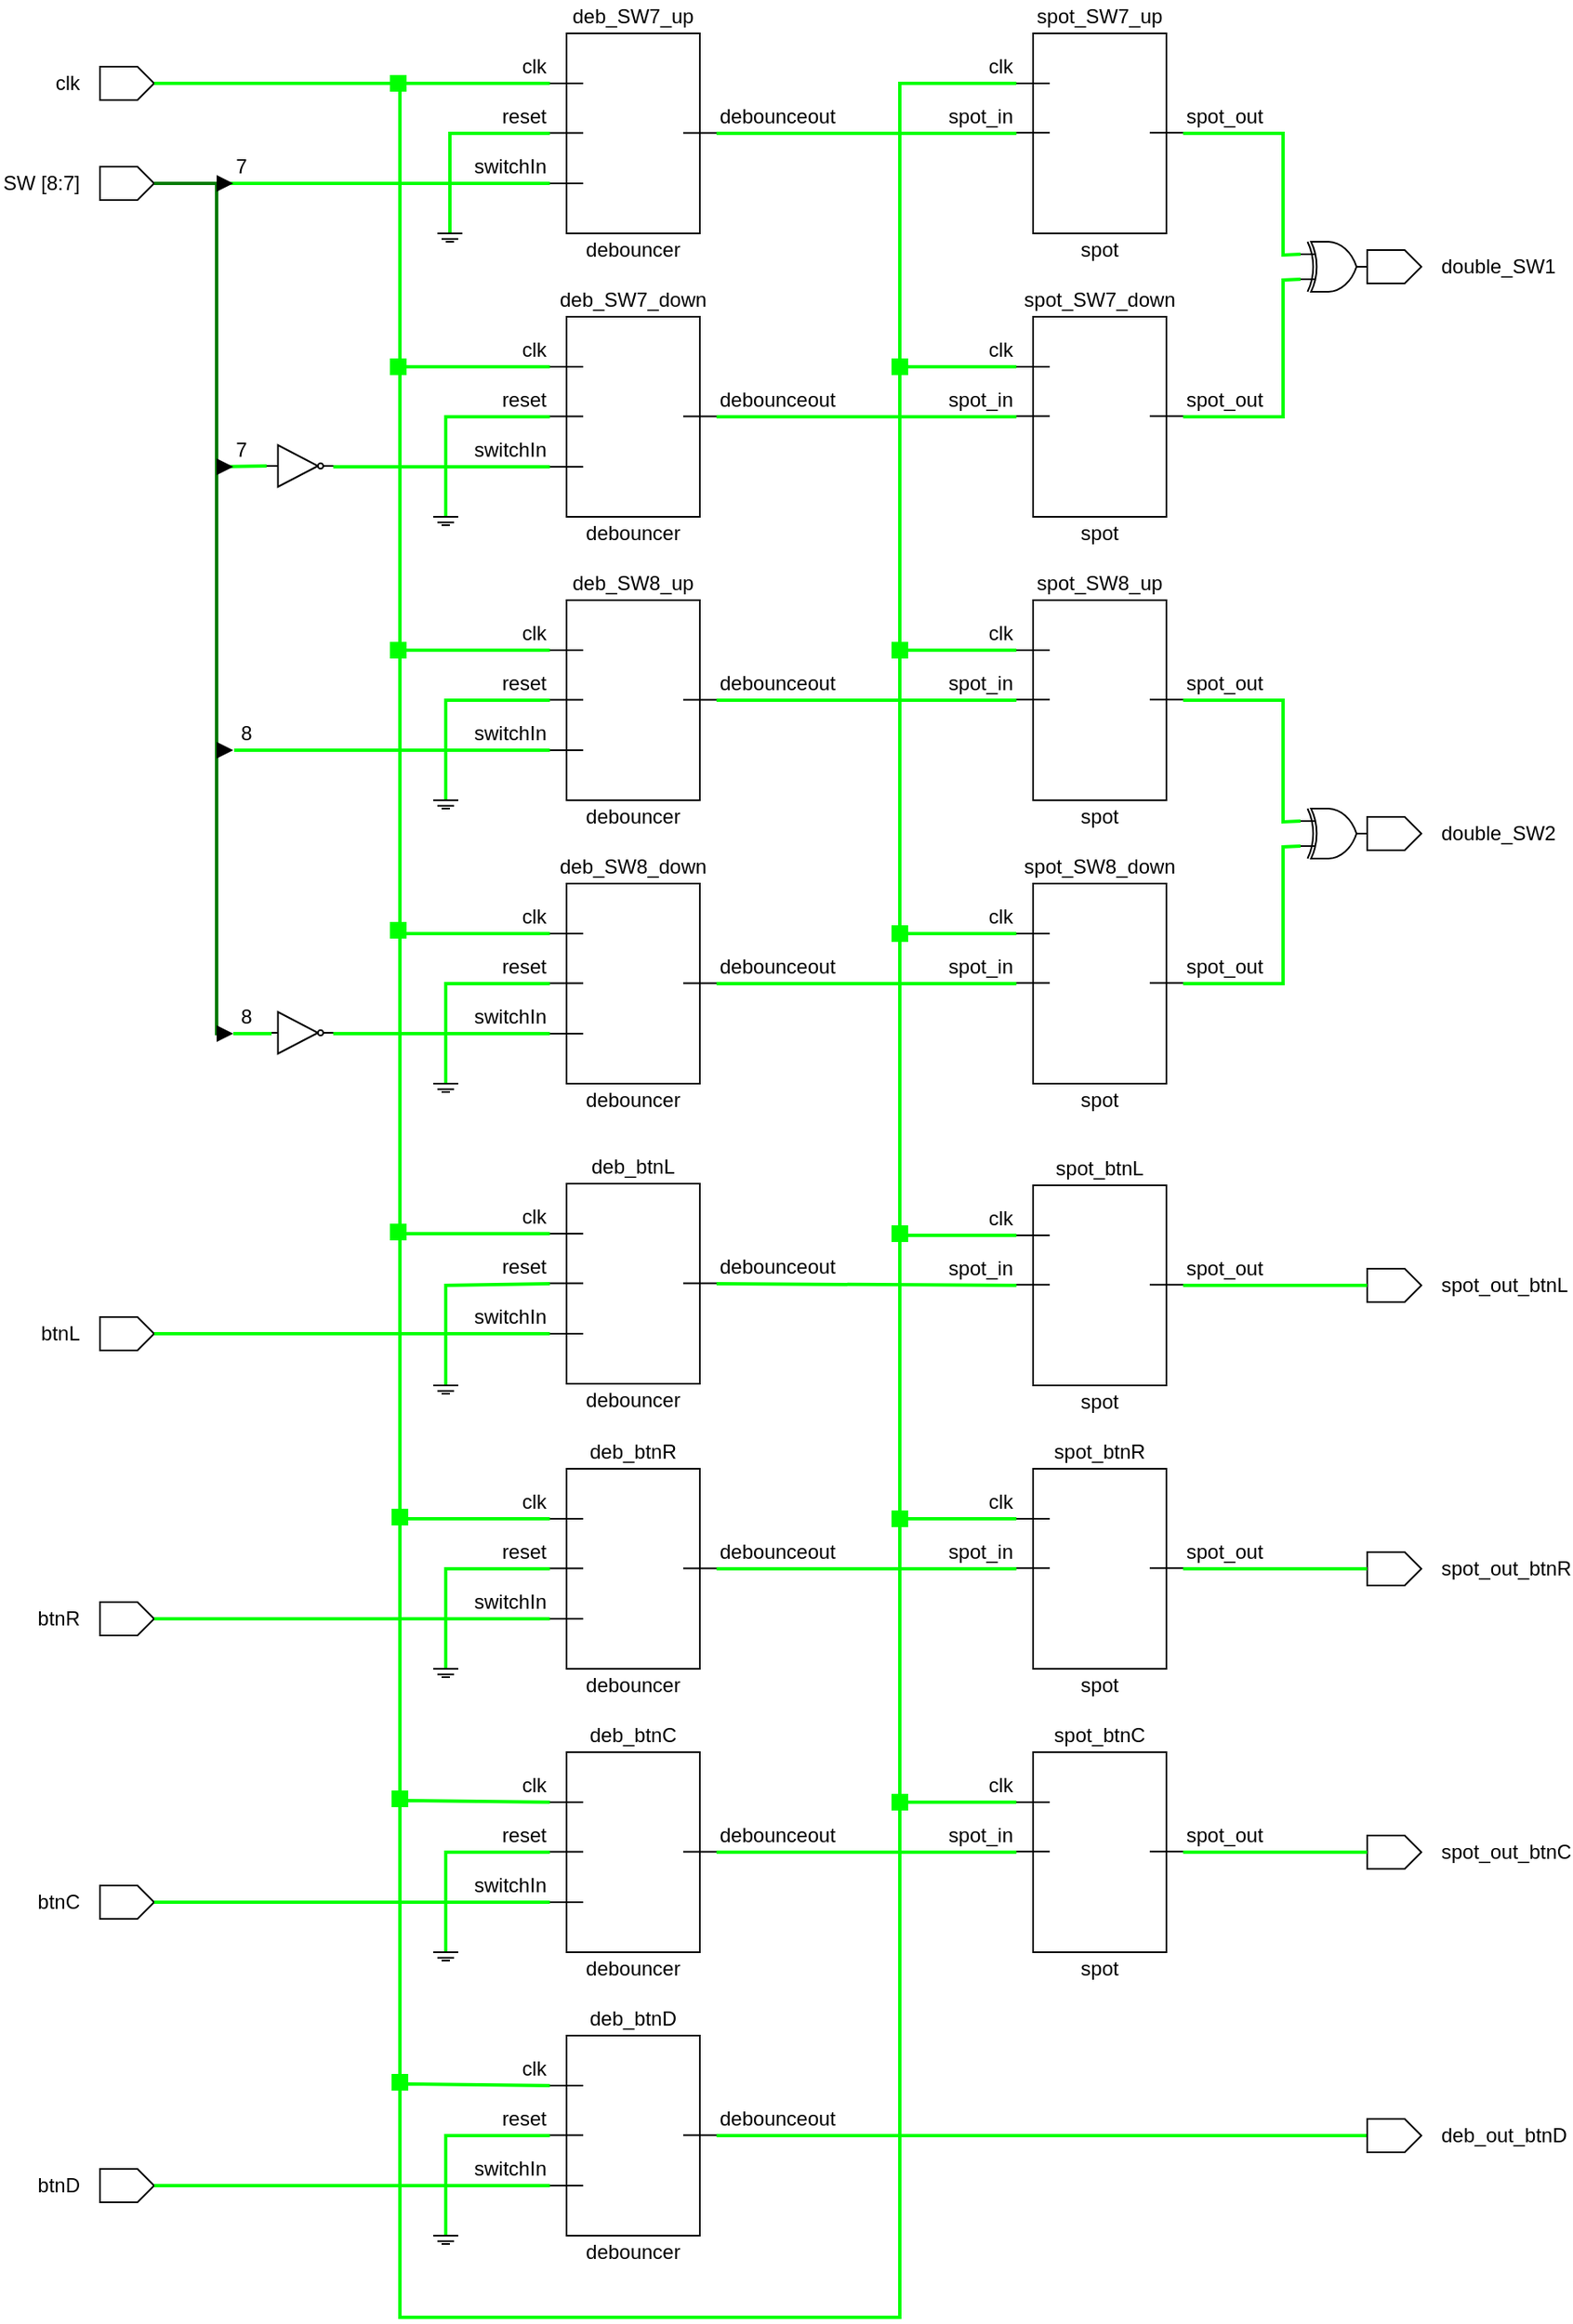 <mxfile version="24.2.3" type="device">
  <diagram name="Page-1" id="CqWXTRI_qTwvf4WjzB_1">
    <mxGraphModel dx="3088" dy="706" grid="1" gridSize="10" guides="1" tooltips="1" connect="1" arrows="1" fold="1" page="1" pageScale="1" pageWidth="827" pageHeight="1169" math="0" shadow="0">
      <root>
        <mxCell id="0" />
        <mxCell id="1" parent="0" />
        <mxCell id="pVml2k5CA760nA36apMf-21" value="" style="group" parent="1" vertex="1" connectable="0">
          <mxGeometry x="-590" y="20" width="250" height="160" as="geometry" />
        </mxCell>
        <mxCell id="pVml2k5CA760nA36apMf-9" value="reset" style="text;html=1;align=right;verticalAlign=middle;whiteSpace=wrap;rounded=0;" parent="pVml2k5CA760nA36apMf-21" vertex="1">
          <mxGeometry y="60" width="60" height="20" as="geometry" />
        </mxCell>
        <mxCell id="pVml2k5CA760nA36apMf-13" value="clk" style="text;html=1;align=right;verticalAlign=middle;whiteSpace=wrap;rounded=0;" parent="pVml2k5CA760nA36apMf-21" vertex="1">
          <mxGeometry y="30" width="60" height="20" as="geometry" />
        </mxCell>
        <mxCell id="pVml2k5CA760nA36apMf-14" value="switchIn" style="text;html=1;align=right;verticalAlign=middle;whiteSpace=wrap;rounded=0;" parent="pVml2k5CA760nA36apMf-21" vertex="1">
          <mxGeometry y="90" width="60" height="20" as="geometry" />
        </mxCell>
        <mxCell id="pVml2k5CA760nA36apMf-17" value="debouncer" style="text;html=1;align=center;verticalAlign=middle;whiteSpace=wrap;rounded=0;" parent="pVml2k5CA760nA36apMf-21" vertex="1">
          <mxGeometry x="70" y="140" width="80" height="20" as="geometry" />
        </mxCell>
        <mxCell id="pVml2k5CA760nA36apMf-18" value="debounceout" style="text;html=1;align=left;verticalAlign=middle;whiteSpace=wrap;rounded=0;" parent="pVml2k5CA760nA36apMf-21" vertex="1">
          <mxGeometry x="160" y="60" width="80" height="20" as="geometry" />
        </mxCell>
        <mxCell id="pVml2k5CA760nA36apMf-19" value="deb_SW7_up" style="text;html=1;align=center;verticalAlign=middle;whiteSpace=wrap;rounded=0;fontSize=12;" parent="pVml2k5CA760nA36apMf-21" vertex="1">
          <mxGeometry x="70" width="80" height="20" as="geometry" />
        </mxCell>
        <mxCell id="pVml2k5CA760nA36apMf-3" value="" style="rounded=0;whiteSpace=wrap;html=1;" parent="pVml2k5CA760nA36apMf-21" vertex="1">
          <mxGeometry x="70" y="20" width="80" height="120" as="geometry" />
        </mxCell>
        <mxCell id="pVml2k5CA760nA36apMf-5" value="" style="endArrow=none;html=1;rounded=0;" parent="pVml2k5CA760nA36apMf-21" edge="1">
          <mxGeometry width="50" height="50" relative="1" as="geometry">
            <mxPoint x="60" y="50" as="sourcePoint" />
            <mxPoint x="80" y="50" as="targetPoint" />
          </mxGeometry>
        </mxCell>
        <mxCell id="pVml2k5CA760nA36apMf-6" value="" style="endArrow=none;html=1;rounded=0;" parent="pVml2k5CA760nA36apMf-21" edge="1">
          <mxGeometry width="50" height="50" relative="1" as="geometry">
            <mxPoint x="60" y="79.71" as="sourcePoint" />
            <mxPoint x="80" y="79.71" as="targetPoint" />
          </mxGeometry>
        </mxCell>
        <mxCell id="pVml2k5CA760nA36apMf-7" value="" style="endArrow=none;html=1;rounded=0;" parent="pVml2k5CA760nA36apMf-21" edge="1">
          <mxGeometry width="50" height="50" relative="1" as="geometry">
            <mxPoint x="60" y="110" as="sourcePoint" />
            <mxPoint x="80" y="110" as="targetPoint" />
          </mxGeometry>
        </mxCell>
        <mxCell id="pVml2k5CA760nA36apMf-8" value="" style="endArrow=none;html=1;rounded=0;" parent="pVml2k5CA760nA36apMf-21" edge="1">
          <mxGeometry width="50" height="50" relative="1" as="geometry">
            <mxPoint x="140" y="79.71" as="sourcePoint" />
            <mxPoint x="160" y="79.71" as="targetPoint" />
          </mxGeometry>
        </mxCell>
        <mxCell id="pVml2k5CA760nA36apMf-22" value="" style="group" parent="1" vertex="1" connectable="0">
          <mxGeometry x="-590" y="190" width="250" height="160" as="geometry" />
        </mxCell>
        <mxCell id="pVml2k5CA760nA36apMf-23" value="reset" style="text;html=1;align=right;verticalAlign=middle;whiteSpace=wrap;rounded=0;" parent="pVml2k5CA760nA36apMf-22" vertex="1">
          <mxGeometry y="60" width="60" height="20" as="geometry" />
        </mxCell>
        <mxCell id="pVml2k5CA760nA36apMf-24" value="" style="group" parent="pVml2k5CA760nA36apMf-22" vertex="1" connectable="0">
          <mxGeometry x="60" y="20" width="100" height="120" as="geometry" />
        </mxCell>
        <mxCell id="pVml2k5CA760nA36apMf-25" value="" style="rounded=0;whiteSpace=wrap;html=1;" parent="pVml2k5CA760nA36apMf-24" vertex="1">
          <mxGeometry x="10" width="80" height="120" as="geometry" />
        </mxCell>
        <mxCell id="pVml2k5CA760nA36apMf-26" value="" style="endArrow=none;html=1;rounded=0;" parent="pVml2k5CA760nA36apMf-24" edge="1">
          <mxGeometry width="50" height="50" relative="1" as="geometry">
            <mxPoint y="30" as="sourcePoint" />
            <mxPoint x="20" y="30" as="targetPoint" />
          </mxGeometry>
        </mxCell>
        <mxCell id="pVml2k5CA760nA36apMf-27" value="" style="endArrow=none;html=1;rounded=0;" parent="pVml2k5CA760nA36apMf-24" edge="1">
          <mxGeometry width="50" height="50" relative="1" as="geometry">
            <mxPoint y="59.71" as="sourcePoint" />
            <mxPoint x="20" y="59.71" as="targetPoint" />
          </mxGeometry>
        </mxCell>
        <mxCell id="pVml2k5CA760nA36apMf-28" value="" style="endArrow=none;html=1;rounded=0;" parent="pVml2k5CA760nA36apMf-24" edge="1">
          <mxGeometry width="50" height="50" relative="1" as="geometry">
            <mxPoint y="90" as="sourcePoint" />
            <mxPoint x="20" y="90" as="targetPoint" />
          </mxGeometry>
        </mxCell>
        <mxCell id="pVml2k5CA760nA36apMf-29" value="" style="endArrow=none;html=1;rounded=0;" parent="pVml2k5CA760nA36apMf-24" edge="1">
          <mxGeometry width="50" height="50" relative="1" as="geometry">
            <mxPoint x="80" y="59.71" as="sourcePoint" />
            <mxPoint x="100" y="59.71" as="targetPoint" />
          </mxGeometry>
        </mxCell>
        <mxCell id="pVml2k5CA760nA36apMf-30" value="clk" style="text;html=1;align=right;verticalAlign=middle;whiteSpace=wrap;rounded=0;" parent="pVml2k5CA760nA36apMf-22" vertex="1">
          <mxGeometry y="30" width="60" height="20" as="geometry" />
        </mxCell>
        <mxCell id="pVml2k5CA760nA36apMf-31" value="switchIn" style="text;html=1;align=right;verticalAlign=middle;whiteSpace=wrap;rounded=0;" parent="pVml2k5CA760nA36apMf-22" vertex="1">
          <mxGeometry y="90" width="60" height="20" as="geometry" />
        </mxCell>
        <mxCell id="pVml2k5CA760nA36apMf-32" value="debouncer" style="text;html=1;align=center;verticalAlign=middle;whiteSpace=wrap;rounded=0;" parent="pVml2k5CA760nA36apMf-22" vertex="1">
          <mxGeometry x="70" y="140" width="80" height="20" as="geometry" />
        </mxCell>
        <mxCell id="pVml2k5CA760nA36apMf-33" value="debounceout" style="text;html=1;align=left;verticalAlign=middle;whiteSpace=wrap;rounded=0;" parent="pVml2k5CA760nA36apMf-22" vertex="1">
          <mxGeometry x="160" y="60" width="80" height="20" as="geometry" />
        </mxCell>
        <mxCell id="pVml2k5CA760nA36apMf-34" value="deb_SW7_down" style="text;html=1;align=center;verticalAlign=middle;whiteSpace=wrap;rounded=0;" parent="pVml2k5CA760nA36apMf-22" vertex="1">
          <mxGeometry x="70" width="80" height="20" as="geometry" />
        </mxCell>
        <mxCell id="pVml2k5CA760nA36apMf-294" value="" style="group" parent="pVml2k5CA760nA36apMf-22" vertex="1" connectable="0">
          <mxGeometry x="-10" y="80" width="15" height="65" as="geometry" />
        </mxCell>
        <mxCell id="pVml2k5CA760nA36apMf-295" value="" style="endArrow=none;html=1;rounded=0;fontColor=#000000;strokeColor=#00FF00;strokeWidth=2;entryX=1;entryY=1;entryDx=0;entryDy=0;" parent="pVml2k5CA760nA36apMf-294" target="pVml2k5CA760nA36apMf-23" edge="1">
          <mxGeometry width="50" height="50" relative="1" as="geometry">
            <mxPoint x="7.5" y="60" as="sourcePoint" />
            <mxPoint x="107.5" y="80" as="targetPoint" />
            <Array as="points">
              <mxPoint x="7.5" />
            </Array>
          </mxGeometry>
        </mxCell>
        <mxCell id="pVml2k5CA760nA36apMf-296" value="" style="group" parent="pVml2k5CA760nA36apMf-294" vertex="1" connectable="0">
          <mxGeometry y="60" width="15" height="5" as="geometry" />
        </mxCell>
        <mxCell id="pVml2k5CA760nA36apMf-297" value="" style="endArrow=none;html=1;rounded=0;" parent="pVml2k5CA760nA36apMf-296" edge="1">
          <mxGeometry width="50" height="50" relative="1" as="geometry">
            <mxPoint as="sourcePoint" />
            <mxPoint x="15" as="targetPoint" />
          </mxGeometry>
        </mxCell>
        <mxCell id="pVml2k5CA760nA36apMf-298" value="" style="endArrow=none;html=1;rounded=0;" parent="pVml2k5CA760nA36apMf-296" edge="1">
          <mxGeometry width="50" height="50" relative="1" as="geometry">
            <mxPoint x="2.5" y="3.333" as="sourcePoint" />
            <mxPoint x="12.5" y="3.333" as="targetPoint" />
          </mxGeometry>
        </mxCell>
        <mxCell id="pVml2k5CA760nA36apMf-299" value="" style="endArrow=none;html=1;rounded=0;" parent="pVml2k5CA760nA36apMf-296" edge="1">
          <mxGeometry width="50" height="50" relative="1" as="geometry">
            <mxPoint x="5" y="5" as="sourcePoint" />
            <mxPoint x="10" y="5" as="targetPoint" />
          </mxGeometry>
        </mxCell>
        <mxCell id="pVml2k5CA760nA36apMf-416" value="" style="endArrow=none;html=1;rounded=0;fontColor=#000000;strokeColor=#00FF00;strokeWidth=2;entryX=1;entryY=1;entryDx=0;entryDy=0;" parent="pVml2k5CA760nA36apMf-294" target="pVml2k5CA760nA36apMf-31" edge="1">
          <mxGeometry width="50" height="50" relative="1" as="geometry">
            <mxPoint x="-60" y="30" as="sourcePoint" />
            <mxPoint x="20" y="100" as="targetPoint" />
            <Array as="points" />
          </mxGeometry>
        </mxCell>
        <mxCell id="pVml2k5CA760nA36apMf-35" value="" style="group" parent="1" vertex="1" connectable="0">
          <mxGeometry x="-590" y="360" width="250" height="160" as="geometry" />
        </mxCell>
        <mxCell id="pVml2k5CA760nA36apMf-36" value="reset" style="text;html=1;align=right;verticalAlign=middle;whiteSpace=wrap;rounded=0;" parent="pVml2k5CA760nA36apMf-35" vertex="1">
          <mxGeometry y="60" width="60" height="20" as="geometry" />
        </mxCell>
        <mxCell id="pVml2k5CA760nA36apMf-37" value="" style="group" parent="pVml2k5CA760nA36apMf-35" vertex="1" connectable="0">
          <mxGeometry x="60" y="20" width="100" height="120" as="geometry" />
        </mxCell>
        <mxCell id="pVml2k5CA760nA36apMf-38" value="" style="rounded=0;whiteSpace=wrap;html=1;" parent="pVml2k5CA760nA36apMf-37" vertex="1">
          <mxGeometry x="10" width="80" height="120" as="geometry" />
        </mxCell>
        <mxCell id="pVml2k5CA760nA36apMf-39" value="" style="endArrow=none;html=1;rounded=0;" parent="pVml2k5CA760nA36apMf-37" edge="1">
          <mxGeometry width="50" height="50" relative="1" as="geometry">
            <mxPoint y="30" as="sourcePoint" />
            <mxPoint x="20" y="30" as="targetPoint" />
          </mxGeometry>
        </mxCell>
        <mxCell id="pVml2k5CA760nA36apMf-40" value="" style="endArrow=none;html=1;rounded=0;" parent="pVml2k5CA760nA36apMf-37" edge="1">
          <mxGeometry width="50" height="50" relative="1" as="geometry">
            <mxPoint y="59.71" as="sourcePoint" />
            <mxPoint x="20" y="59.71" as="targetPoint" />
          </mxGeometry>
        </mxCell>
        <mxCell id="pVml2k5CA760nA36apMf-41" value="" style="endArrow=none;html=1;rounded=0;" parent="pVml2k5CA760nA36apMf-37" edge="1">
          <mxGeometry width="50" height="50" relative="1" as="geometry">
            <mxPoint y="90" as="sourcePoint" />
            <mxPoint x="20" y="90" as="targetPoint" />
          </mxGeometry>
        </mxCell>
        <mxCell id="pVml2k5CA760nA36apMf-42" value="" style="endArrow=none;html=1;rounded=0;" parent="pVml2k5CA760nA36apMf-37" edge="1">
          <mxGeometry width="50" height="50" relative="1" as="geometry">
            <mxPoint x="80" y="59.71" as="sourcePoint" />
            <mxPoint x="100" y="59.71" as="targetPoint" />
          </mxGeometry>
        </mxCell>
        <mxCell id="pVml2k5CA760nA36apMf-43" value="clk" style="text;html=1;align=right;verticalAlign=middle;whiteSpace=wrap;rounded=0;" parent="pVml2k5CA760nA36apMf-35" vertex="1">
          <mxGeometry y="30" width="60" height="20" as="geometry" />
        </mxCell>
        <mxCell id="pVml2k5CA760nA36apMf-44" value="switchIn" style="text;html=1;align=right;verticalAlign=middle;whiteSpace=wrap;rounded=0;" parent="pVml2k5CA760nA36apMf-35" vertex="1">
          <mxGeometry y="90" width="60" height="20" as="geometry" />
        </mxCell>
        <mxCell id="pVml2k5CA760nA36apMf-45" value="debouncer" style="text;html=1;align=center;verticalAlign=middle;whiteSpace=wrap;rounded=0;" parent="pVml2k5CA760nA36apMf-35" vertex="1">
          <mxGeometry x="70" y="140" width="80" height="20" as="geometry" />
        </mxCell>
        <mxCell id="pVml2k5CA760nA36apMf-46" value="debounceout" style="text;html=1;align=left;verticalAlign=middle;whiteSpace=wrap;rounded=0;" parent="pVml2k5CA760nA36apMf-35" vertex="1">
          <mxGeometry x="160" y="60" width="80" height="20" as="geometry" />
        </mxCell>
        <mxCell id="pVml2k5CA760nA36apMf-47" value="deb_SW8_up" style="text;html=1;align=center;verticalAlign=middle;whiteSpace=wrap;rounded=0;" parent="pVml2k5CA760nA36apMf-35" vertex="1">
          <mxGeometry x="70" width="80" height="20" as="geometry" />
        </mxCell>
        <mxCell id="pVml2k5CA760nA36apMf-48" value="" style="group" parent="1" vertex="1" connectable="0">
          <mxGeometry x="-590" y="530" width="250" height="160" as="geometry" />
        </mxCell>
        <mxCell id="pVml2k5CA760nA36apMf-49" value="reset" style="text;html=1;align=right;verticalAlign=middle;whiteSpace=wrap;rounded=0;" parent="pVml2k5CA760nA36apMf-48" vertex="1">
          <mxGeometry y="60" width="60" height="20" as="geometry" />
        </mxCell>
        <mxCell id="pVml2k5CA760nA36apMf-50" value="" style="group" parent="pVml2k5CA760nA36apMf-48" vertex="1" connectable="0">
          <mxGeometry x="60" y="20" width="100" height="120" as="geometry" />
        </mxCell>
        <mxCell id="pVml2k5CA760nA36apMf-51" value="" style="rounded=0;whiteSpace=wrap;html=1;" parent="pVml2k5CA760nA36apMf-50" vertex="1">
          <mxGeometry x="10" width="80" height="120" as="geometry" />
        </mxCell>
        <mxCell id="pVml2k5CA760nA36apMf-52" value="" style="endArrow=none;html=1;rounded=0;" parent="pVml2k5CA760nA36apMf-50" edge="1">
          <mxGeometry width="50" height="50" relative="1" as="geometry">
            <mxPoint y="30" as="sourcePoint" />
            <mxPoint x="20" y="30" as="targetPoint" />
          </mxGeometry>
        </mxCell>
        <mxCell id="pVml2k5CA760nA36apMf-53" value="" style="endArrow=none;html=1;rounded=0;" parent="pVml2k5CA760nA36apMf-50" edge="1">
          <mxGeometry width="50" height="50" relative="1" as="geometry">
            <mxPoint y="59.71" as="sourcePoint" />
            <mxPoint x="20" y="59.71" as="targetPoint" />
          </mxGeometry>
        </mxCell>
        <mxCell id="pVml2k5CA760nA36apMf-54" value="" style="endArrow=none;html=1;rounded=0;" parent="pVml2k5CA760nA36apMf-50" edge="1">
          <mxGeometry width="50" height="50" relative="1" as="geometry">
            <mxPoint y="90" as="sourcePoint" />
            <mxPoint x="20" y="90" as="targetPoint" />
          </mxGeometry>
        </mxCell>
        <mxCell id="pVml2k5CA760nA36apMf-55" value="" style="endArrow=none;html=1;rounded=0;" parent="pVml2k5CA760nA36apMf-50" edge="1">
          <mxGeometry width="50" height="50" relative="1" as="geometry">
            <mxPoint x="80" y="59.71" as="sourcePoint" />
            <mxPoint x="100" y="59.71" as="targetPoint" />
          </mxGeometry>
        </mxCell>
        <mxCell id="pVml2k5CA760nA36apMf-56" value="clk" style="text;html=1;align=right;verticalAlign=middle;whiteSpace=wrap;rounded=0;" parent="pVml2k5CA760nA36apMf-48" vertex="1">
          <mxGeometry y="30" width="60" height="20" as="geometry" />
        </mxCell>
        <mxCell id="pVml2k5CA760nA36apMf-57" value="switchIn" style="text;html=1;align=right;verticalAlign=middle;whiteSpace=wrap;rounded=0;" parent="pVml2k5CA760nA36apMf-48" vertex="1">
          <mxGeometry y="90" width="60" height="20" as="geometry" />
        </mxCell>
        <mxCell id="pVml2k5CA760nA36apMf-58" value="debouncer" style="text;html=1;align=center;verticalAlign=middle;whiteSpace=wrap;rounded=0;" parent="pVml2k5CA760nA36apMf-48" vertex="1">
          <mxGeometry x="70" y="140" width="80" height="20" as="geometry" />
        </mxCell>
        <mxCell id="pVml2k5CA760nA36apMf-59" value="debounceout" style="text;html=1;align=left;verticalAlign=middle;whiteSpace=wrap;rounded=0;" parent="pVml2k5CA760nA36apMf-48" vertex="1">
          <mxGeometry x="160" y="60" width="80" height="20" as="geometry" />
        </mxCell>
        <mxCell id="pVml2k5CA760nA36apMf-60" value="deb_SW8_down" style="text;html=1;align=center;verticalAlign=middle;whiteSpace=wrap;rounded=0;" parent="pVml2k5CA760nA36apMf-48" vertex="1">
          <mxGeometry x="70" width="80" height="20" as="geometry" />
        </mxCell>
        <mxCell id="pVml2k5CA760nA36apMf-66" value="" style="endArrow=none;html=1;rounded=0;fontColor=#000000;strokeColor=#00FF00;strokeWidth=2;exitX=0;exitY=1;exitDx=0;exitDy=0;entryX=1;entryY=1;entryDx=0;entryDy=0;" parent="1" source="pVml2k5CA760nA36apMf-18" target="pVml2k5CA760nA36apMf-89" edge="1">
          <mxGeometry width="50" height="50" relative="1" as="geometry">
            <mxPoint x="-420" y="120" as="sourcePoint" />
            <mxPoint x="-320" y="100" as="targetPoint" />
            <Array as="points" />
          </mxGeometry>
        </mxCell>
        <mxCell id="pVml2k5CA760nA36apMf-119" value="" style="endArrow=none;html=1;rounded=0;fontColor=#000000;strokeColor=#00FF00;strokeWidth=2;exitX=0;exitY=1;exitDx=0;exitDy=0;entryX=1;entryY=1;entryDx=0;entryDy=0;" parent="1" source="pVml2k5CA760nA36apMf-33" target="pVml2k5CA760nA36apMf-100" edge="1">
          <mxGeometry width="50" height="50" relative="1" as="geometry">
            <mxPoint x="-430" y="300" as="sourcePoint" />
            <mxPoint x="-250" y="300" as="targetPoint" />
            <Array as="points" />
          </mxGeometry>
        </mxCell>
        <mxCell id="pVml2k5CA760nA36apMf-120" value="" style="endArrow=none;html=1;rounded=0;fontColor=#000000;strokeColor=#00FF00;strokeWidth=2;exitX=0;exitY=1;exitDx=0;exitDy=0;entryX=1;entryY=1;entryDx=0;entryDy=0;" parent="1" source="pVml2k5CA760nA36apMf-46" target="pVml2k5CA760nA36apMf-108" edge="1">
          <mxGeometry width="50" height="50" relative="1" as="geometry">
            <mxPoint x="-410" y="120" as="sourcePoint" />
            <mxPoint x="-230" y="120" as="targetPoint" />
            <Array as="points" />
          </mxGeometry>
        </mxCell>
        <mxCell id="pVml2k5CA760nA36apMf-121" value="" style="endArrow=none;html=1;rounded=0;fontColor=#000000;strokeColor=#00FF00;strokeWidth=2;exitX=0;exitY=1;exitDx=0;exitDy=0;entryX=1;entryY=1;entryDx=0;entryDy=0;" parent="1" source="pVml2k5CA760nA36apMf-59" target="pVml2k5CA760nA36apMf-116" edge="1">
          <mxGeometry width="50" height="50" relative="1" as="geometry">
            <mxPoint x="-400" y="539.66" as="sourcePoint" />
            <mxPoint x="-220" y="539.66" as="targetPoint" />
            <Array as="points" />
          </mxGeometry>
        </mxCell>
        <mxCell id="pVml2k5CA760nA36apMf-122" value="" style="endArrow=none;html=1;rounded=0;fontColor=#000000;strokeColor=#00FF00;strokeWidth=2;exitX=0;exitY=1;exitDx=0;exitDy=0;entryX=1;entryY=1;entryDx=0;entryDy=0;" parent="1" target="pVml2k5CA760nA36apMf-115" edge="1">
          <mxGeometry width="50" height="50" relative="1" as="geometry">
            <mxPoint x="-320" y="720" as="sourcePoint" />
            <mxPoint x="-320" y="580" as="targetPoint" />
            <Array as="points">
              <mxPoint x="-320" y="580" />
            </Array>
          </mxGeometry>
        </mxCell>
        <mxCell id="pVml2k5CA760nA36apMf-123" value="" style="endArrow=none;html=1;rounded=0;fontColor=#000000;strokeColor=#00FF00;strokeWidth=2;exitX=0;exitY=1;exitDx=0;exitDy=0;entryX=1;entryY=1;entryDx=0;entryDy=0;" parent="1" target="pVml2k5CA760nA36apMf-107" edge="1">
          <mxGeometry width="50" height="50" relative="1" as="geometry">
            <mxPoint x="-320" y="720" as="sourcePoint" />
            <mxPoint x="-250" y="580" as="targetPoint" />
            <Array as="points">
              <mxPoint x="-320" y="410" />
            </Array>
          </mxGeometry>
        </mxCell>
        <mxCell id="pVml2k5CA760nA36apMf-124" value="" style="endArrow=none;html=1;rounded=0;fontColor=#000000;strokeColor=#00FF00;strokeWidth=2;exitX=0;exitY=1;exitDx=0;exitDy=0;entryX=1;entryY=1;entryDx=0;entryDy=0;" parent="1" target="pVml2k5CA760nA36apMf-99" edge="1">
          <mxGeometry width="50" height="50" relative="1" as="geometry">
            <mxPoint x="-320" y="720" as="sourcePoint" />
            <mxPoint x="-250" y="410" as="targetPoint" />
            <Array as="points">
              <mxPoint x="-320" y="410" />
              <mxPoint x="-320" y="240" />
            </Array>
          </mxGeometry>
        </mxCell>
        <mxCell id="pVml2k5CA760nA36apMf-125" value="" style="endArrow=none;html=1;rounded=0;fontColor=#000000;strokeColor=#00FF00;strokeWidth=2;entryX=1;entryY=1;entryDx=0;entryDy=0;" parent="1" target="pVml2k5CA760nA36apMf-88" edge="1">
          <mxGeometry width="50" height="50" relative="1" as="geometry">
            <mxPoint x="-320" y="760" as="sourcePoint" />
            <mxPoint x="-250" y="410" as="targetPoint" />
            <Array as="points">
              <mxPoint x="-320" y="70" />
            </Array>
          </mxGeometry>
        </mxCell>
        <mxCell id="pVml2k5CA760nA36apMf-126" value="" style="whiteSpace=wrap;html=1;aspect=fixed;strokeColor=none;fillColor=#00FF00;" parent="1" vertex="1">
          <mxGeometry x="-325" y="235" width="10" height="10" as="geometry" />
        </mxCell>
        <mxCell id="pVml2k5CA760nA36apMf-128" value="" style="whiteSpace=wrap;html=1;aspect=fixed;strokeColor=none;fillColor=#00FF00;" parent="1" vertex="1">
          <mxGeometry x="-325" y="405" width="10" height="10" as="geometry" />
        </mxCell>
        <mxCell id="pVml2k5CA760nA36apMf-132" value="" style="whiteSpace=wrap;html=1;aspect=fixed;strokeColor=none;fillColor=#00FF00;" parent="1" vertex="1">
          <mxGeometry x="-325" y="575" width="10" height="10" as="geometry" />
        </mxCell>
        <mxCell id="pVml2k5CA760nA36apMf-136" value="" style="endArrow=none;html=1;rounded=0;fontColor=#000000;strokeColor=#00FF00;strokeWidth=2;entryX=1;entryY=1;entryDx=0;entryDy=0;" parent="1" target="pVml2k5CA760nA36apMf-56" edge="1">
          <mxGeometry width="50" height="50" relative="1" as="geometry">
            <mxPoint x="-620" y="720" as="sourcePoint" />
            <mxPoint x="-605" y="580" as="targetPoint" />
            <Array as="points">
              <mxPoint x="-620" y="580" />
            </Array>
          </mxGeometry>
        </mxCell>
        <mxCell id="pVml2k5CA760nA36apMf-137" value="" style="endArrow=none;html=1;rounded=0;fontColor=#000000;strokeColor=#00FF00;strokeWidth=2;entryX=1;entryY=1;entryDx=0;entryDy=0;" parent="1" target="pVml2k5CA760nA36apMf-43" edge="1">
          <mxGeometry width="50" height="50" relative="1" as="geometry">
            <mxPoint x="-620" y="720" as="sourcePoint" />
            <mxPoint x="-605" y="410" as="targetPoint" />
            <Array as="points">
              <mxPoint x="-620" y="410" />
            </Array>
          </mxGeometry>
        </mxCell>
        <mxCell id="pVml2k5CA760nA36apMf-138" value="" style="endArrow=none;html=1;rounded=0;fontColor=#000000;strokeColor=#00FF00;strokeWidth=2;entryX=1;entryY=1;entryDx=0;entryDy=0;" parent="1" target="pVml2k5CA760nA36apMf-30" edge="1">
          <mxGeometry width="50" height="50" relative="1" as="geometry">
            <mxPoint x="-620" y="750" as="sourcePoint" />
            <mxPoint x="-605" y="240" as="targetPoint" />
            <Array as="points">
              <mxPoint x="-620" y="420" />
              <mxPoint x="-620" y="240" />
            </Array>
          </mxGeometry>
        </mxCell>
        <mxCell id="pVml2k5CA760nA36apMf-139" value="" style="endArrow=none;html=1;rounded=0;fontColor=#000000;strokeColor=#00FF00;strokeWidth=2;entryX=1;entryY=1;entryDx=0;entryDy=0;" parent="1" target="pVml2k5CA760nA36apMf-13" edge="1">
          <mxGeometry width="50" height="585" relative="1" as="geometry">
            <mxPoint x="-620" y="760" as="sourcePoint" />
            <mxPoint x="-605" y="70" as="targetPoint" />
            <Array as="points">
              <mxPoint x="-620" y="70" />
            </Array>
          </mxGeometry>
        </mxCell>
        <mxCell id="pVml2k5CA760nA36apMf-141" value="" style="whiteSpace=wrap;html=1;aspect=fixed;strokeColor=none;fillColor=#00FF00;" parent="pVml2k5CA760nA36apMf-139" vertex="1">
          <mxGeometry x="-626" y="405" width="10" height="10" as="geometry" />
        </mxCell>
        <mxCell id="pVml2k5CA760nA36apMf-142" value="" style="whiteSpace=wrap;html=1;aspect=fixed;strokeColor=none;fillColor=#00FF00;" parent="pVml2k5CA760nA36apMf-139" vertex="1">
          <mxGeometry x="-626" y="573" width="10" height="10" as="geometry" />
        </mxCell>
        <mxCell id="pVml2k5CA760nA36apMf-140" value="" style="whiteSpace=wrap;html=1;aspect=fixed;strokeColor=none;fillColor=#00FF00;" parent="1" vertex="1">
          <mxGeometry x="-626" y="235" width="10" height="10" as="geometry" />
        </mxCell>
        <mxCell id="pVml2k5CA760nA36apMf-143" value="" style="group" parent="1" vertex="1" connectable="0">
          <mxGeometry x="-590" y="710" width="250" height="160" as="geometry" />
        </mxCell>
        <mxCell id="pVml2k5CA760nA36apMf-144" value="reset" style="text;html=1;align=right;verticalAlign=middle;whiteSpace=wrap;rounded=0;" parent="pVml2k5CA760nA36apMf-143" vertex="1">
          <mxGeometry y="60" width="60" height="20" as="geometry" />
        </mxCell>
        <mxCell id="pVml2k5CA760nA36apMf-145" value="" style="group" parent="pVml2k5CA760nA36apMf-143" vertex="1" connectable="0">
          <mxGeometry x="60" y="20" width="100" height="120" as="geometry" />
        </mxCell>
        <mxCell id="pVml2k5CA760nA36apMf-146" value="" style="rounded=0;whiteSpace=wrap;html=1;" parent="pVml2k5CA760nA36apMf-145" vertex="1">
          <mxGeometry x="10" width="80" height="120" as="geometry" />
        </mxCell>
        <mxCell id="pVml2k5CA760nA36apMf-147" value="" style="endArrow=none;html=1;rounded=0;" parent="pVml2k5CA760nA36apMf-145" edge="1">
          <mxGeometry width="50" height="50" relative="1" as="geometry">
            <mxPoint y="30" as="sourcePoint" />
            <mxPoint x="20" y="30" as="targetPoint" />
          </mxGeometry>
        </mxCell>
        <mxCell id="pVml2k5CA760nA36apMf-148" value="" style="endArrow=none;html=1;rounded=0;" parent="pVml2k5CA760nA36apMf-145" edge="1">
          <mxGeometry width="50" height="50" relative="1" as="geometry">
            <mxPoint y="59.71" as="sourcePoint" />
            <mxPoint x="20" y="59.71" as="targetPoint" />
          </mxGeometry>
        </mxCell>
        <mxCell id="pVml2k5CA760nA36apMf-149" value="" style="endArrow=none;html=1;rounded=0;" parent="pVml2k5CA760nA36apMf-145" edge="1">
          <mxGeometry width="50" height="50" relative="1" as="geometry">
            <mxPoint y="90" as="sourcePoint" />
            <mxPoint x="20" y="90" as="targetPoint" />
          </mxGeometry>
        </mxCell>
        <mxCell id="pVml2k5CA760nA36apMf-150" value="" style="endArrow=none;html=1;rounded=0;" parent="pVml2k5CA760nA36apMf-145" edge="1">
          <mxGeometry width="50" height="50" relative="1" as="geometry">
            <mxPoint x="80" y="59.71" as="sourcePoint" />
            <mxPoint x="100" y="59.71" as="targetPoint" />
          </mxGeometry>
        </mxCell>
        <mxCell id="pVml2k5CA760nA36apMf-151" value="clk" style="text;html=1;align=right;verticalAlign=middle;whiteSpace=wrap;rounded=0;" parent="pVml2k5CA760nA36apMf-143" vertex="1">
          <mxGeometry y="30" width="60" height="20" as="geometry" />
        </mxCell>
        <mxCell id="pVml2k5CA760nA36apMf-152" value="switchIn" style="text;html=1;align=right;verticalAlign=middle;whiteSpace=wrap;rounded=0;" parent="pVml2k5CA760nA36apMf-143" vertex="1">
          <mxGeometry y="90" width="60" height="20" as="geometry" />
        </mxCell>
        <mxCell id="pVml2k5CA760nA36apMf-153" value="debouncer" style="text;html=1;align=center;verticalAlign=middle;whiteSpace=wrap;rounded=0;" parent="pVml2k5CA760nA36apMf-143" vertex="1">
          <mxGeometry x="70" y="140" width="80" height="20" as="geometry" />
        </mxCell>
        <mxCell id="pVml2k5CA760nA36apMf-154" value="debounceout" style="text;html=1;align=left;verticalAlign=middle;whiteSpace=wrap;rounded=0;" parent="pVml2k5CA760nA36apMf-143" vertex="1">
          <mxGeometry x="160" y="60" width="80" height="20" as="geometry" />
        </mxCell>
        <mxCell id="pVml2k5CA760nA36apMf-155" value="deb_btnL" style="text;html=1;align=center;verticalAlign=middle;whiteSpace=wrap;rounded=0;" parent="pVml2k5CA760nA36apMf-143" vertex="1">
          <mxGeometry x="70" width="80" height="20" as="geometry" />
        </mxCell>
        <mxCell id="pVml2k5CA760nA36apMf-164" value="" style="group" parent="1" vertex="1" connectable="0">
          <mxGeometry x="-310" y="530" width="230" height="160" as="geometry" />
        </mxCell>
        <mxCell id="pVml2k5CA760nA36apMf-111" value="" style="group" parent="pVml2k5CA760nA36apMf-164" vertex="1" connectable="0">
          <mxGeometry width="150" height="160" as="geometry" />
        </mxCell>
        <mxCell id="pVml2k5CA760nA36apMf-112" value="" style="rounded=0;whiteSpace=wrap;html=1;" parent="pVml2k5CA760nA36apMf-111" vertex="1">
          <mxGeometry x="70" y="20" width="80" height="120" as="geometry" />
        </mxCell>
        <mxCell id="pVml2k5CA760nA36apMf-113" value="" style="endArrow=none;html=1;rounded=0;" parent="pVml2k5CA760nA36apMf-111" edge="1">
          <mxGeometry width="50" height="50" relative="1" as="geometry">
            <mxPoint x="60" y="79.66" as="sourcePoint" />
            <mxPoint x="80" y="79.66" as="targetPoint" />
          </mxGeometry>
        </mxCell>
        <mxCell id="pVml2k5CA760nA36apMf-114" value="" style="endArrow=none;html=1;rounded=0;" parent="pVml2k5CA760nA36apMf-111" edge="1">
          <mxGeometry width="50" height="50" relative="1" as="geometry">
            <mxPoint x="60" y="50.0" as="sourcePoint" />
            <mxPoint x="80" y="50.0" as="targetPoint" />
          </mxGeometry>
        </mxCell>
        <mxCell id="pVml2k5CA760nA36apMf-115" value="clk" style="text;html=1;align=right;verticalAlign=middle;whiteSpace=wrap;rounded=0;" parent="pVml2k5CA760nA36apMf-111" vertex="1">
          <mxGeometry y="30" width="60" height="20" as="geometry" />
        </mxCell>
        <mxCell id="pVml2k5CA760nA36apMf-116" value="spot_in" style="text;html=1;align=right;verticalAlign=middle;whiteSpace=wrap;rounded=0;" parent="pVml2k5CA760nA36apMf-111" vertex="1">
          <mxGeometry y="60" width="60" height="20" as="geometry" />
        </mxCell>
        <mxCell id="pVml2k5CA760nA36apMf-117" value="spot" style="text;html=1;align=center;verticalAlign=middle;whiteSpace=wrap;rounded=0;" parent="pVml2k5CA760nA36apMf-111" vertex="1">
          <mxGeometry x="70" y="140" width="80" height="20" as="geometry" />
        </mxCell>
        <mxCell id="pVml2k5CA760nA36apMf-118" value="spot_SW8_down" style="text;html=1;align=center;verticalAlign=middle;whiteSpace=wrap;rounded=0;" parent="pVml2k5CA760nA36apMf-111" vertex="1">
          <mxGeometry x="70" width="80" height="20" as="geometry" />
        </mxCell>
        <mxCell id="pVml2k5CA760nA36apMf-163" value="spot_out" style="text;html=1;align=left;verticalAlign=middle;whiteSpace=wrap;rounded=0;" parent="pVml2k5CA760nA36apMf-164" vertex="1">
          <mxGeometry x="160" y="60" width="70" height="20" as="geometry" />
        </mxCell>
        <mxCell id="pVml2k5CA760nA36apMf-165" value="" style="group" parent="1" vertex="1" connectable="0">
          <mxGeometry x="-310" y="360" width="230" height="160" as="geometry" />
        </mxCell>
        <mxCell id="pVml2k5CA760nA36apMf-103" value="" style="group" parent="pVml2k5CA760nA36apMf-165" vertex="1" connectable="0">
          <mxGeometry width="150" height="160" as="geometry" />
        </mxCell>
        <mxCell id="pVml2k5CA760nA36apMf-104" value="" style="rounded=0;whiteSpace=wrap;html=1;" parent="pVml2k5CA760nA36apMf-103" vertex="1">
          <mxGeometry x="70" y="20" width="80" height="120" as="geometry" />
        </mxCell>
        <mxCell id="pVml2k5CA760nA36apMf-105" value="" style="endArrow=none;html=1;rounded=0;" parent="pVml2k5CA760nA36apMf-103" edge="1">
          <mxGeometry width="50" height="50" relative="1" as="geometry">
            <mxPoint x="60" y="79.66" as="sourcePoint" />
            <mxPoint x="80" y="79.66" as="targetPoint" />
          </mxGeometry>
        </mxCell>
        <mxCell id="pVml2k5CA760nA36apMf-106" value="" style="endArrow=none;html=1;rounded=0;" parent="pVml2k5CA760nA36apMf-103" edge="1">
          <mxGeometry width="50" height="50" relative="1" as="geometry">
            <mxPoint x="60" y="50.0" as="sourcePoint" />
            <mxPoint x="80" y="50.0" as="targetPoint" />
          </mxGeometry>
        </mxCell>
        <mxCell id="pVml2k5CA760nA36apMf-107" value="clk" style="text;html=1;align=right;verticalAlign=middle;whiteSpace=wrap;rounded=0;" parent="pVml2k5CA760nA36apMf-103" vertex="1">
          <mxGeometry y="30" width="60" height="20" as="geometry" />
        </mxCell>
        <mxCell id="pVml2k5CA760nA36apMf-108" value="spot_in" style="text;html=1;align=right;verticalAlign=middle;whiteSpace=wrap;rounded=0;" parent="pVml2k5CA760nA36apMf-103" vertex="1">
          <mxGeometry y="60" width="60" height="20" as="geometry" />
        </mxCell>
        <mxCell id="pVml2k5CA760nA36apMf-109" value="spot" style="text;html=1;align=center;verticalAlign=middle;whiteSpace=wrap;rounded=0;" parent="pVml2k5CA760nA36apMf-103" vertex="1">
          <mxGeometry x="70" y="140" width="80" height="20" as="geometry" />
        </mxCell>
        <mxCell id="pVml2k5CA760nA36apMf-110" value="spot_SW8_up" style="text;html=1;align=center;verticalAlign=middle;whiteSpace=wrap;rounded=0;" parent="pVml2k5CA760nA36apMf-103" vertex="1">
          <mxGeometry x="70" width="80" height="20" as="geometry" />
        </mxCell>
        <mxCell id="pVml2k5CA760nA36apMf-162" value="spot_out" style="text;html=1;align=left;verticalAlign=middle;whiteSpace=wrap;rounded=0;" parent="pVml2k5CA760nA36apMf-165" vertex="1">
          <mxGeometry x="160" y="60" width="70" height="20" as="geometry" />
        </mxCell>
        <mxCell id="pVml2k5CA760nA36apMf-166" value="" style="group" parent="1" vertex="1" connectable="0">
          <mxGeometry x="-310" y="190" width="230" height="160" as="geometry" />
        </mxCell>
        <mxCell id="pVml2k5CA760nA36apMf-95" value="" style="group" parent="pVml2k5CA760nA36apMf-166" vertex="1" connectable="0">
          <mxGeometry width="150" height="160" as="geometry" />
        </mxCell>
        <mxCell id="pVml2k5CA760nA36apMf-96" value="" style="rounded=0;whiteSpace=wrap;html=1;" parent="pVml2k5CA760nA36apMf-95" vertex="1">
          <mxGeometry x="70" y="20" width="80" height="120" as="geometry" />
        </mxCell>
        <mxCell id="pVml2k5CA760nA36apMf-97" value="" style="endArrow=none;html=1;rounded=0;" parent="pVml2k5CA760nA36apMf-95" edge="1">
          <mxGeometry width="50" height="50" relative="1" as="geometry">
            <mxPoint x="60" y="79.66" as="sourcePoint" />
            <mxPoint x="80" y="79.66" as="targetPoint" />
          </mxGeometry>
        </mxCell>
        <mxCell id="pVml2k5CA760nA36apMf-98" value="" style="endArrow=none;html=1;rounded=0;" parent="pVml2k5CA760nA36apMf-95" edge="1">
          <mxGeometry width="50" height="50" relative="1" as="geometry">
            <mxPoint x="60" y="50.0" as="sourcePoint" />
            <mxPoint x="80" y="50.0" as="targetPoint" />
          </mxGeometry>
        </mxCell>
        <mxCell id="pVml2k5CA760nA36apMf-99" value="clk" style="text;html=1;align=right;verticalAlign=middle;whiteSpace=wrap;rounded=0;" parent="pVml2k5CA760nA36apMf-95" vertex="1">
          <mxGeometry y="30" width="60" height="20" as="geometry" />
        </mxCell>
        <mxCell id="pVml2k5CA760nA36apMf-100" value="spot_in" style="text;html=1;align=right;verticalAlign=middle;whiteSpace=wrap;rounded=0;" parent="pVml2k5CA760nA36apMf-95" vertex="1">
          <mxGeometry y="60" width="60" height="20" as="geometry" />
        </mxCell>
        <mxCell id="pVml2k5CA760nA36apMf-101" value="spot" style="text;html=1;align=center;verticalAlign=middle;whiteSpace=wrap;rounded=0;" parent="pVml2k5CA760nA36apMf-95" vertex="1">
          <mxGeometry x="70" y="140" width="80" height="20" as="geometry" />
        </mxCell>
        <mxCell id="pVml2k5CA760nA36apMf-102" value="spot_SW7_down" style="text;html=1;align=center;verticalAlign=middle;whiteSpace=wrap;rounded=0;" parent="pVml2k5CA760nA36apMf-95" vertex="1">
          <mxGeometry x="70" width="80" height="20" as="geometry" />
        </mxCell>
        <mxCell id="pVml2k5CA760nA36apMf-160" value="spot_out" style="text;html=1;align=left;verticalAlign=middle;whiteSpace=wrap;rounded=0;" parent="pVml2k5CA760nA36apMf-166" vertex="1">
          <mxGeometry x="160" y="60" width="70" height="20" as="geometry" />
        </mxCell>
        <mxCell id="pVml2k5CA760nA36apMf-167" value="" style="group" parent="1" vertex="1" connectable="0">
          <mxGeometry x="-310" y="20" width="230" height="160" as="geometry" />
        </mxCell>
        <mxCell id="pVml2k5CA760nA36apMf-94" value="" style="group" parent="pVml2k5CA760nA36apMf-167" vertex="1" connectable="0">
          <mxGeometry width="150" height="160" as="geometry" />
        </mxCell>
        <mxCell id="pVml2k5CA760nA36apMf-80" value="" style="rounded=0;whiteSpace=wrap;html=1;" parent="pVml2k5CA760nA36apMf-94" vertex="1">
          <mxGeometry x="70" y="20" width="80" height="120" as="geometry" />
        </mxCell>
        <mxCell id="pVml2k5CA760nA36apMf-85" value="" style="endArrow=none;html=1;rounded=0;" parent="pVml2k5CA760nA36apMf-94" edge="1">
          <mxGeometry width="50" height="50" relative="1" as="geometry">
            <mxPoint x="60" y="79.66" as="sourcePoint" />
            <mxPoint x="80" y="79.66" as="targetPoint" />
          </mxGeometry>
        </mxCell>
        <mxCell id="pVml2k5CA760nA36apMf-86" value="" style="endArrow=none;html=1;rounded=0;" parent="pVml2k5CA760nA36apMf-94" edge="1">
          <mxGeometry width="50" height="50" relative="1" as="geometry">
            <mxPoint x="60" y="50.0" as="sourcePoint" />
            <mxPoint x="80" y="50.0" as="targetPoint" />
          </mxGeometry>
        </mxCell>
        <mxCell id="pVml2k5CA760nA36apMf-88" value="clk" style="text;html=1;align=right;verticalAlign=middle;whiteSpace=wrap;rounded=0;" parent="pVml2k5CA760nA36apMf-94" vertex="1">
          <mxGeometry y="30" width="60" height="20" as="geometry" />
        </mxCell>
        <mxCell id="pVml2k5CA760nA36apMf-89" value="spot_in" style="text;html=1;align=right;verticalAlign=middle;whiteSpace=wrap;rounded=0;" parent="pVml2k5CA760nA36apMf-94" vertex="1">
          <mxGeometry y="60" width="60" height="20" as="geometry" />
        </mxCell>
        <mxCell id="pVml2k5CA760nA36apMf-90" value="spot" style="text;html=1;align=center;verticalAlign=middle;whiteSpace=wrap;rounded=0;" parent="pVml2k5CA760nA36apMf-94" vertex="1">
          <mxGeometry x="70" y="140" width="80" height="20" as="geometry" />
        </mxCell>
        <mxCell id="pVml2k5CA760nA36apMf-93" value="spot_SW7_up" style="text;html=1;align=center;verticalAlign=middle;whiteSpace=wrap;rounded=0;" parent="pVml2k5CA760nA36apMf-94" vertex="1">
          <mxGeometry x="70" width="80" height="20" as="geometry" />
        </mxCell>
        <mxCell id="pVml2k5CA760nA36apMf-161" value="spot_out" style="text;html=1;align=left;verticalAlign=middle;whiteSpace=wrap;rounded=0;" parent="pVml2k5CA760nA36apMf-167" vertex="1">
          <mxGeometry x="160" y="60" width="70" height="20" as="geometry" />
        </mxCell>
        <mxCell id="pVml2k5CA760nA36apMf-183" value="" style="endArrow=none;html=1;rounded=0;fontColor=#000000;strokeColor=#00FF00;strokeWidth=2;exitX=0;exitY=1;exitDx=0;exitDy=0;entryX=1;entryY=1;entryDx=0;entryDy=0;" parent="1" target="pVml2k5CA760nA36apMf-208" edge="1">
          <mxGeometry width="50" height="50" relative="1" as="geometry">
            <mxPoint x="-320" y="1411" as="sourcePoint" />
            <mxPoint x="-250" y="1271" as="targetPoint" />
            <Array as="points">
              <mxPoint x="-320" y="1101" />
            </Array>
          </mxGeometry>
        </mxCell>
        <mxCell id="pVml2k5CA760nA36apMf-184" value="" style="endArrow=none;html=1;rounded=0;fontColor=#000000;strokeColor=#00FF00;strokeWidth=2;exitX=0;exitY=1;exitDx=0;exitDy=0;entryX=1;entryY=1;entryDx=0;entryDy=0;" parent="1" target="pVml2k5CA760nA36apMf-218" edge="1">
          <mxGeometry width="50" height="50" relative="1" as="geometry">
            <mxPoint x="-320" y="1411" as="sourcePoint" />
            <mxPoint x="-250" y="1101" as="targetPoint" />
            <Array as="points">
              <mxPoint x="-320" y="1101" />
              <mxPoint x="-320" y="931" />
            </Array>
          </mxGeometry>
        </mxCell>
        <mxCell id="pVml2k5CA760nA36apMf-185" value="" style="endArrow=none;html=1;rounded=0;fontColor=#000000;strokeColor=#00FF00;strokeWidth=2;exitX=0;exitY=1;exitDx=0;exitDy=0;entryX=1;entryY=1;entryDx=0;entryDy=0;" parent="1" target="pVml2k5CA760nA36apMf-228" edge="1">
          <mxGeometry width="50" height="50" relative="1" as="geometry">
            <mxPoint x="-320" y="1411" as="sourcePoint" />
            <mxPoint x="-250" y="1101" as="targetPoint" />
            <Array as="points">
              <mxPoint x="-320" y="761" />
            </Array>
          </mxGeometry>
        </mxCell>
        <mxCell id="pVml2k5CA760nA36apMf-186" value="" style="whiteSpace=wrap;html=1;aspect=fixed;strokeColor=none;fillColor=#00FF00;" parent="1" vertex="1">
          <mxGeometry x="-325" y="926" width="10" height="10" as="geometry" />
        </mxCell>
        <mxCell id="pVml2k5CA760nA36apMf-187" value="" style="whiteSpace=wrap;html=1;aspect=fixed;strokeColor=none;fillColor=#00FF00;" parent="1" vertex="1">
          <mxGeometry x="-325" y="1096" width="10" height="10" as="geometry" />
        </mxCell>
        <mxCell id="pVml2k5CA760nA36apMf-203" value="" style="group" parent="1" vertex="1" connectable="0">
          <mxGeometry x="-310" y="1051" width="230" height="160" as="geometry" />
        </mxCell>
        <mxCell id="pVml2k5CA760nA36apMf-204" value="" style="group" parent="pVml2k5CA760nA36apMf-203" vertex="1" connectable="0">
          <mxGeometry width="150" height="160" as="geometry" />
        </mxCell>
        <mxCell id="pVml2k5CA760nA36apMf-205" value="" style="rounded=0;whiteSpace=wrap;html=1;" parent="pVml2k5CA760nA36apMf-204" vertex="1">
          <mxGeometry x="70" y="20" width="80" height="120" as="geometry" />
        </mxCell>
        <mxCell id="pVml2k5CA760nA36apMf-206" value="" style="endArrow=none;html=1;rounded=0;" parent="pVml2k5CA760nA36apMf-204" edge="1">
          <mxGeometry width="50" height="50" relative="1" as="geometry">
            <mxPoint x="60" y="79.66" as="sourcePoint" />
            <mxPoint x="80" y="79.66" as="targetPoint" />
          </mxGeometry>
        </mxCell>
        <mxCell id="pVml2k5CA760nA36apMf-207" value="" style="endArrow=none;html=1;rounded=0;" parent="pVml2k5CA760nA36apMf-204" edge="1">
          <mxGeometry width="50" height="50" relative="1" as="geometry">
            <mxPoint x="60" y="50.0" as="sourcePoint" />
            <mxPoint x="80" y="50.0" as="targetPoint" />
          </mxGeometry>
        </mxCell>
        <mxCell id="pVml2k5CA760nA36apMf-208" value="clk" style="text;html=1;align=right;verticalAlign=middle;whiteSpace=wrap;rounded=0;" parent="pVml2k5CA760nA36apMf-204" vertex="1">
          <mxGeometry y="30" width="60" height="20" as="geometry" />
        </mxCell>
        <mxCell id="pVml2k5CA760nA36apMf-209" value="spot_in" style="text;html=1;align=right;verticalAlign=middle;whiteSpace=wrap;rounded=0;" parent="pVml2k5CA760nA36apMf-204" vertex="1">
          <mxGeometry y="60" width="60" height="20" as="geometry" />
        </mxCell>
        <mxCell id="pVml2k5CA760nA36apMf-210" value="spot" style="text;html=1;align=center;verticalAlign=middle;whiteSpace=wrap;rounded=0;" parent="pVml2k5CA760nA36apMf-204" vertex="1">
          <mxGeometry x="70" y="140" width="80" height="20" as="geometry" />
        </mxCell>
        <mxCell id="pVml2k5CA760nA36apMf-211" value="spot_btnC" style="text;html=1;align=center;verticalAlign=middle;whiteSpace=wrap;rounded=0;" parent="pVml2k5CA760nA36apMf-204" vertex="1">
          <mxGeometry x="70" width="80" height="20" as="geometry" />
        </mxCell>
        <mxCell id="pVml2k5CA760nA36apMf-212" value="spot_out" style="text;html=1;align=left;verticalAlign=middle;whiteSpace=wrap;rounded=0;" parent="pVml2k5CA760nA36apMf-203" vertex="1">
          <mxGeometry x="160" y="60" width="70" height="20" as="geometry" />
        </mxCell>
        <mxCell id="pVml2k5CA760nA36apMf-213" value="" style="group" parent="1" vertex="1" connectable="0">
          <mxGeometry x="-310" y="881" width="230" height="160" as="geometry" />
        </mxCell>
        <mxCell id="pVml2k5CA760nA36apMf-214" value="" style="group" parent="pVml2k5CA760nA36apMf-213" vertex="1" connectable="0">
          <mxGeometry width="150" height="160" as="geometry" />
        </mxCell>
        <mxCell id="pVml2k5CA760nA36apMf-215" value="" style="rounded=0;whiteSpace=wrap;html=1;" parent="pVml2k5CA760nA36apMf-214" vertex="1">
          <mxGeometry x="70" y="20" width="80" height="120" as="geometry" />
        </mxCell>
        <mxCell id="pVml2k5CA760nA36apMf-216" value="" style="endArrow=none;html=1;rounded=0;" parent="pVml2k5CA760nA36apMf-214" edge="1">
          <mxGeometry width="50" height="50" relative="1" as="geometry">
            <mxPoint x="60" y="79.66" as="sourcePoint" />
            <mxPoint x="80" y="79.66" as="targetPoint" />
          </mxGeometry>
        </mxCell>
        <mxCell id="pVml2k5CA760nA36apMf-217" value="" style="endArrow=none;html=1;rounded=0;" parent="pVml2k5CA760nA36apMf-214" edge="1">
          <mxGeometry width="50" height="50" relative="1" as="geometry">
            <mxPoint x="60" y="50.0" as="sourcePoint" />
            <mxPoint x="80" y="50.0" as="targetPoint" />
          </mxGeometry>
        </mxCell>
        <mxCell id="pVml2k5CA760nA36apMf-218" value="clk" style="text;html=1;align=right;verticalAlign=middle;whiteSpace=wrap;rounded=0;" parent="pVml2k5CA760nA36apMf-214" vertex="1">
          <mxGeometry y="30" width="60" height="20" as="geometry" />
        </mxCell>
        <mxCell id="pVml2k5CA760nA36apMf-219" value="spot_in" style="text;html=1;align=right;verticalAlign=middle;whiteSpace=wrap;rounded=0;" parent="pVml2k5CA760nA36apMf-214" vertex="1">
          <mxGeometry y="60" width="60" height="20" as="geometry" />
        </mxCell>
        <mxCell id="pVml2k5CA760nA36apMf-220" value="spot" style="text;html=1;align=center;verticalAlign=middle;whiteSpace=wrap;rounded=0;" parent="pVml2k5CA760nA36apMf-214" vertex="1">
          <mxGeometry x="70" y="140" width="80" height="20" as="geometry" />
        </mxCell>
        <mxCell id="pVml2k5CA760nA36apMf-221" value="spot_btnR" style="text;html=1;align=center;verticalAlign=middle;whiteSpace=wrap;rounded=0;" parent="pVml2k5CA760nA36apMf-214" vertex="1">
          <mxGeometry x="70" width="80" height="20" as="geometry" />
        </mxCell>
        <mxCell id="pVml2k5CA760nA36apMf-222" value="spot_out" style="text;html=1;align=left;verticalAlign=middle;whiteSpace=wrap;rounded=0;" parent="pVml2k5CA760nA36apMf-213" vertex="1">
          <mxGeometry x="160" y="60" width="70" height="20" as="geometry" />
        </mxCell>
        <mxCell id="pVml2k5CA760nA36apMf-223" value="" style="group" parent="1" vertex="1" connectable="0">
          <mxGeometry x="-310" y="711" width="230" height="160" as="geometry" />
        </mxCell>
        <mxCell id="pVml2k5CA760nA36apMf-224" value="" style="group" parent="pVml2k5CA760nA36apMf-223" vertex="1" connectable="0">
          <mxGeometry width="150" height="160" as="geometry" />
        </mxCell>
        <mxCell id="pVml2k5CA760nA36apMf-225" value="" style="rounded=0;whiteSpace=wrap;html=1;" parent="pVml2k5CA760nA36apMf-224" vertex="1">
          <mxGeometry x="70" y="20" width="80" height="120" as="geometry" />
        </mxCell>
        <mxCell id="pVml2k5CA760nA36apMf-226" value="" style="endArrow=none;html=1;rounded=0;" parent="pVml2k5CA760nA36apMf-224" edge="1">
          <mxGeometry width="50" height="50" relative="1" as="geometry">
            <mxPoint x="60" y="79.66" as="sourcePoint" />
            <mxPoint x="80" y="79.66" as="targetPoint" />
          </mxGeometry>
        </mxCell>
        <mxCell id="pVml2k5CA760nA36apMf-227" value="" style="endArrow=none;html=1;rounded=0;" parent="pVml2k5CA760nA36apMf-224" edge="1">
          <mxGeometry width="50" height="50" relative="1" as="geometry">
            <mxPoint x="60" y="50.0" as="sourcePoint" />
            <mxPoint x="80" y="50.0" as="targetPoint" />
          </mxGeometry>
        </mxCell>
        <mxCell id="pVml2k5CA760nA36apMf-228" value="clk" style="text;html=1;align=right;verticalAlign=middle;whiteSpace=wrap;rounded=0;" parent="pVml2k5CA760nA36apMf-224" vertex="1">
          <mxGeometry y="30" width="60" height="20" as="geometry" />
        </mxCell>
        <mxCell id="pVml2k5CA760nA36apMf-229" value="spot_in" style="text;html=1;align=right;verticalAlign=middle;whiteSpace=wrap;rounded=0;" parent="pVml2k5CA760nA36apMf-224" vertex="1">
          <mxGeometry y="60" width="60" height="20" as="geometry" />
        </mxCell>
        <mxCell id="pVml2k5CA760nA36apMf-230" value="spot" style="text;html=1;align=center;verticalAlign=middle;whiteSpace=wrap;rounded=0;" parent="pVml2k5CA760nA36apMf-224" vertex="1">
          <mxGeometry x="70" y="140" width="80" height="20" as="geometry" />
        </mxCell>
        <mxCell id="pVml2k5CA760nA36apMf-231" value="spot_btnL" style="text;html=1;align=center;verticalAlign=middle;whiteSpace=wrap;rounded=0;" parent="pVml2k5CA760nA36apMf-224" vertex="1">
          <mxGeometry x="70" width="80" height="20" as="geometry" />
        </mxCell>
        <mxCell id="pVml2k5CA760nA36apMf-232" value="spot_out" style="text;html=1;align=left;verticalAlign=middle;whiteSpace=wrap;rounded=0;" parent="pVml2k5CA760nA36apMf-223" vertex="1">
          <mxGeometry x="160" y="60" width="70" height="20" as="geometry" />
        </mxCell>
        <mxCell id="pVml2k5CA760nA36apMf-233" value="" style="group" parent="1" vertex="1" connectable="0">
          <mxGeometry x="-590" y="881" width="250" height="160" as="geometry" />
        </mxCell>
        <mxCell id="pVml2k5CA760nA36apMf-234" value="reset" style="text;html=1;align=right;verticalAlign=middle;whiteSpace=wrap;rounded=0;" parent="pVml2k5CA760nA36apMf-233" vertex="1">
          <mxGeometry y="60" width="60" height="20" as="geometry" />
        </mxCell>
        <mxCell id="pVml2k5CA760nA36apMf-235" value="" style="group" parent="pVml2k5CA760nA36apMf-233" vertex="1" connectable="0">
          <mxGeometry x="60" y="20" width="100" height="120" as="geometry" />
        </mxCell>
        <mxCell id="pVml2k5CA760nA36apMf-236" value="" style="rounded=0;whiteSpace=wrap;html=1;" parent="pVml2k5CA760nA36apMf-235" vertex="1">
          <mxGeometry x="10" width="80" height="120" as="geometry" />
        </mxCell>
        <mxCell id="pVml2k5CA760nA36apMf-237" value="" style="endArrow=none;html=1;rounded=0;" parent="pVml2k5CA760nA36apMf-235" edge="1">
          <mxGeometry width="50" height="50" relative="1" as="geometry">
            <mxPoint y="30" as="sourcePoint" />
            <mxPoint x="20" y="30" as="targetPoint" />
          </mxGeometry>
        </mxCell>
        <mxCell id="pVml2k5CA760nA36apMf-238" value="" style="endArrow=none;html=1;rounded=0;" parent="pVml2k5CA760nA36apMf-235" edge="1">
          <mxGeometry width="50" height="50" relative="1" as="geometry">
            <mxPoint y="59.71" as="sourcePoint" />
            <mxPoint x="20" y="59.71" as="targetPoint" />
          </mxGeometry>
        </mxCell>
        <mxCell id="pVml2k5CA760nA36apMf-239" value="" style="endArrow=none;html=1;rounded=0;" parent="pVml2k5CA760nA36apMf-235" edge="1">
          <mxGeometry width="50" height="50" relative="1" as="geometry">
            <mxPoint y="90" as="sourcePoint" />
            <mxPoint x="20" y="90" as="targetPoint" />
          </mxGeometry>
        </mxCell>
        <mxCell id="pVml2k5CA760nA36apMf-240" value="" style="endArrow=none;html=1;rounded=0;" parent="pVml2k5CA760nA36apMf-235" edge="1">
          <mxGeometry width="50" height="50" relative="1" as="geometry">
            <mxPoint x="80" y="59.71" as="sourcePoint" />
            <mxPoint x="100" y="59.71" as="targetPoint" />
          </mxGeometry>
        </mxCell>
        <mxCell id="pVml2k5CA760nA36apMf-241" value="clk" style="text;html=1;align=right;verticalAlign=middle;whiteSpace=wrap;rounded=0;" parent="pVml2k5CA760nA36apMf-233" vertex="1">
          <mxGeometry y="30" width="60" height="20" as="geometry" />
        </mxCell>
        <mxCell id="pVml2k5CA760nA36apMf-242" value="switchIn" style="text;html=1;align=right;verticalAlign=middle;whiteSpace=wrap;rounded=0;" parent="pVml2k5CA760nA36apMf-233" vertex="1">
          <mxGeometry y="90" width="60" height="20" as="geometry" />
        </mxCell>
        <mxCell id="pVml2k5CA760nA36apMf-243" value="debouncer" style="text;html=1;align=center;verticalAlign=middle;whiteSpace=wrap;rounded=0;" parent="pVml2k5CA760nA36apMf-233" vertex="1">
          <mxGeometry x="70" y="140" width="80" height="20" as="geometry" />
        </mxCell>
        <mxCell id="pVml2k5CA760nA36apMf-244" value="debounceout" style="text;html=1;align=left;verticalAlign=middle;whiteSpace=wrap;rounded=0;" parent="pVml2k5CA760nA36apMf-233" vertex="1">
          <mxGeometry x="160" y="60" width="80" height="20" as="geometry" />
        </mxCell>
        <mxCell id="pVml2k5CA760nA36apMf-245" value="deb_btnR" style="text;html=1;align=center;verticalAlign=middle;whiteSpace=wrap;rounded=0;" parent="pVml2k5CA760nA36apMf-233" vertex="1">
          <mxGeometry x="70" width="80" height="20" as="geometry" />
        </mxCell>
        <mxCell id="pVml2k5CA760nA36apMf-246" value="" style="group" parent="1" vertex="1" connectable="0">
          <mxGeometry x="-590" y="1051" width="250" height="160" as="geometry" />
        </mxCell>
        <mxCell id="pVml2k5CA760nA36apMf-247" value="reset" style="text;html=1;align=right;verticalAlign=middle;whiteSpace=wrap;rounded=0;" parent="pVml2k5CA760nA36apMf-246" vertex="1">
          <mxGeometry y="60" width="60" height="20" as="geometry" />
        </mxCell>
        <mxCell id="pVml2k5CA760nA36apMf-248" value="" style="group" parent="pVml2k5CA760nA36apMf-246" vertex="1" connectable="0">
          <mxGeometry x="60" y="20" width="100" height="120" as="geometry" />
        </mxCell>
        <mxCell id="pVml2k5CA760nA36apMf-249" value="" style="rounded=0;whiteSpace=wrap;html=1;" parent="pVml2k5CA760nA36apMf-248" vertex="1">
          <mxGeometry x="10" width="80" height="120" as="geometry" />
        </mxCell>
        <mxCell id="pVml2k5CA760nA36apMf-250" value="" style="endArrow=none;html=1;rounded=0;" parent="pVml2k5CA760nA36apMf-248" edge="1">
          <mxGeometry width="50" height="50" relative="1" as="geometry">
            <mxPoint y="30" as="sourcePoint" />
            <mxPoint x="20" y="30" as="targetPoint" />
          </mxGeometry>
        </mxCell>
        <mxCell id="pVml2k5CA760nA36apMf-251" value="" style="endArrow=none;html=1;rounded=0;" parent="pVml2k5CA760nA36apMf-248" edge="1">
          <mxGeometry width="50" height="50" relative="1" as="geometry">
            <mxPoint y="59.71" as="sourcePoint" />
            <mxPoint x="20" y="59.71" as="targetPoint" />
          </mxGeometry>
        </mxCell>
        <mxCell id="pVml2k5CA760nA36apMf-252" value="" style="endArrow=none;html=1;rounded=0;" parent="pVml2k5CA760nA36apMf-248" edge="1">
          <mxGeometry width="50" height="50" relative="1" as="geometry">
            <mxPoint y="90" as="sourcePoint" />
            <mxPoint x="20" y="90" as="targetPoint" />
          </mxGeometry>
        </mxCell>
        <mxCell id="pVml2k5CA760nA36apMf-253" value="" style="endArrow=none;html=1;rounded=0;" parent="pVml2k5CA760nA36apMf-248" edge="1">
          <mxGeometry width="50" height="50" relative="1" as="geometry">
            <mxPoint x="80" y="59.71" as="sourcePoint" />
            <mxPoint x="100" y="59.71" as="targetPoint" />
          </mxGeometry>
        </mxCell>
        <mxCell id="pVml2k5CA760nA36apMf-254" value="clk" style="text;html=1;align=right;verticalAlign=middle;whiteSpace=wrap;rounded=0;" parent="pVml2k5CA760nA36apMf-246" vertex="1">
          <mxGeometry y="30" width="60" height="20" as="geometry" />
        </mxCell>
        <mxCell id="pVml2k5CA760nA36apMf-255" value="switchIn" style="text;html=1;align=right;verticalAlign=middle;whiteSpace=wrap;rounded=0;" parent="pVml2k5CA760nA36apMf-246" vertex="1">
          <mxGeometry y="90" width="60" height="20" as="geometry" />
        </mxCell>
        <mxCell id="pVml2k5CA760nA36apMf-256" value="debouncer" style="text;html=1;align=center;verticalAlign=middle;whiteSpace=wrap;rounded=0;" parent="pVml2k5CA760nA36apMf-246" vertex="1">
          <mxGeometry x="70" y="140" width="80" height="20" as="geometry" />
        </mxCell>
        <mxCell id="pVml2k5CA760nA36apMf-257" value="debounceout" style="text;html=1;align=left;verticalAlign=middle;whiteSpace=wrap;rounded=0;" parent="pVml2k5CA760nA36apMf-246" vertex="1">
          <mxGeometry x="160" y="60" width="80" height="20" as="geometry" />
        </mxCell>
        <mxCell id="pVml2k5CA760nA36apMf-258" value="deb_btnC" style="text;html=1;align=center;verticalAlign=middle;whiteSpace=wrap;rounded=0;" parent="pVml2k5CA760nA36apMf-246" vertex="1">
          <mxGeometry x="70" width="80" height="20" as="geometry" />
        </mxCell>
        <mxCell id="pVml2k5CA760nA36apMf-259" value="" style="group" parent="1" vertex="1" connectable="0">
          <mxGeometry x="-590" y="1221" width="250" height="160" as="geometry" />
        </mxCell>
        <mxCell id="pVml2k5CA760nA36apMf-260" value="reset" style="text;html=1;align=right;verticalAlign=middle;whiteSpace=wrap;rounded=0;" parent="pVml2k5CA760nA36apMf-259" vertex="1">
          <mxGeometry y="60" width="60" height="20" as="geometry" />
        </mxCell>
        <mxCell id="pVml2k5CA760nA36apMf-261" value="" style="group" parent="pVml2k5CA760nA36apMf-259" vertex="1" connectable="0">
          <mxGeometry x="60" y="20" width="100" height="120" as="geometry" />
        </mxCell>
        <mxCell id="pVml2k5CA760nA36apMf-262" value="" style="rounded=0;whiteSpace=wrap;html=1;" parent="pVml2k5CA760nA36apMf-261" vertex="1">
          <mxGeometry x="10" width="80" height="120" as="geometry" />
        </mxCell>
        <mxCell id="pVml2k5CA760nA36apMf-263" value="" style="endArrow=none;html=1;rounded=0;" parent="pVml2k5CA760nA36apMf-261" edge="1">
          <mxGeometry width="50" height="50" relative="1" as="geometry">
            <mxPoint y="30" as="sourcePoint" />
            <mxPoint x="20" y="30" as="targetPoint" />
          </mxGeometry>
        </mxCell>
        <mxCell id="pVml2k5CA760nA36apMf-264" value="" style="endArrow=none;html=1;rounded=0;" parent="pVml2k5CA760nA36apMf-261" edge="1">
          <mxGeometry width="50" height="50" relative="1" as="geometry">
            <mxPoint y="59.71" as="sourcePoint" />
            <mxPoint x="20" y="59.71" as="targetPoint" />
          </mxGeometry>
        </mxCell>
        <mxCell id="pVml2k5CA760nA36apMf-265" value="" style="endArrow=none;html=1;rounded=0;" parent="pVml2k5CA760nA36apMf-261" edge="1">
          <mxGeometry width="50" height="50" relative="1" as="geometry">
            <mxPoint y="90" as="sourcePoint" />
            <mxPoint x="20" y="90" as="targetPoint" />
          </mxGeometry>
        </mxCell>
        <mxCell id="pVml2k5CA760nA36apMf-266" value="" style="endArrow=none;html=1;rounded=0;" parent="pVml2k5CA760nA36apMf-261" edge="1">
          <mxGeometry width="50" height="50" relative="1" as="geometry">
            <mxPoint x="80" y="59.71" as="sourcePoint" />
            <mxPoint x="100" y="59.71" as="targetPoint" />
          </mxGeometry>
        </mxCell>
        <mxCell id="pVml2k5CA760nA36apMf-267" value="clk" style="text;html=1;align=right;verticalAlign=middle;whiteSpace=wrap;rounded=0;" parent="pVml2k5CA760nA36apMf-259" vertex="1">
          <mxGeometry y="30" width="60" height="20" as="geometry" />
        </mxCell>
        <mxCell id="pVml2k5CA760nA36apMf-268" value="switchIn" style="text;html=1;align=right;verticalAlign=middle;whiteSpace=wrap;rounded=0;" parent="pVml2k5CA760nA36apMf-259" vertex="1">
          <mxGeometry y="90" width="60" height="20" as="geometry" />
        </mxCell>
        <mxCell id="pVml2k5CA760nA36apMf-269" value="debouncer" style="text;html=1;align=center;verticalAlign=middle;whiteSpace=wrap;rounded=0;" parent="pVml2k5CA760nA36apMf-259" vertex="1">
          <mxGeometry x="70" y="140" width="80" height="20" as="geometry" />
        </mxCell>
        <mxCell id="pVml2k5CA760nA36apMf-270" value="debounceout" style="text;html=1;align=left;verticalAlign=middle;whiteSpace=wrap;rounded=0;" parent="pVml2k5CA760nA36apMf-259" vertex="1">
          <mxGeometry x="160" y="60" width="80" height="20" as="geometry" />
        </mxCell>
        <mxCell id="pVml2k5CA760nA36apMf-271" value="deb_btnD" style="text;html=1;align=center;verticalAlign=middle;whiteSpace=wrap;rounded=0;" parent="pVml2k5CA760nA36apMf-259" vertex="1">
          <mxGeometry x="70" width="80" height="20" as="geometry" />
        </mxCell>
        <mxCell id="pVml2k5CA760nA36apMf-273" value="" style="endArrow=none;html=1;rounded=0;fontColor=#000000;strokeColor=#00FF00;strokeWidth=2;exitX=0;exitY=1;exitDx=0;exitDy=0;entryX=1;entryY=1;entryDx=0;entryDy=0;" parent="1" source="pVml2k5CA760nA36apMf-154" target="pVml2k5CA760nA36apMf-229" edge="1">
          <mxGeometry width="50" height="50" relative="1" as="geometry">
            <mxPoint x="-740" y="871" as="sourcePoint" />
            <mxPoint x="-560" y="871" as="targetPoint" />
            <Array as="points" />
          </mxGeometry>
        </mxCell>
        <mxCell id="pVml2k5CA760nA36apMf-274" value="" style="endArrow=none;html=1;rounded=0;fontColor=#000000;strokeColor=#00FF00;strokeWidth=2;exitX=0;exitY=1;exitDx=0;exitDy=0;entryX=1;entryY=1;entryDx=0;entryDy=0;" parent="1" source="pVml2k5CA760nA36apMf-244" target="pVml2k5CA760nA36apMf-219" edge="1">
          <mxGeometry width="50" height="50" relative="1" as="geometry">
            <mxPoint x="-420" y="800" as="sourcePoint" />
            <mxPoint x="-240" y="801" as="targetPoint" />
            <Array as="points" />
          </mxGeometry>
        </mxCell>
        <mxCell id="pVml2k5CA760nA36apMf-275" value="" style="endArrow=none;html=1;rounded=0;fontColor=#000000;strokeColor=#00FF00;strokeWidth=2;exitX=0;exitY=1;exitDx=0;exitDy=0;entryX=1;entryY=1;entryDx=0;entryDy=0;" parent="1" source="pVml2k5CA760nA36apMf-257" target="pVml2k5CA760nA36apMf-209" edge="1">
          <mxGeometry width="50" height="50" relative="1" as="geometry">
            <mxPoint x="-410" y="810" as="sourcePoint" />
            <mxPoint x="-230" y="811" as="targetPoint" />
            <Array as="points" />
          </mxGeometry>
        </mxCell>
        <mxCell id="pVml2k5CA760nA36apMf-276" value="" style="endArrow=none;html=1;rounded=0;fontColor=#000000;strokeColor=#00FF00;strokeWidth=2;exitX=0;exitY=1;exitDx=0;exitDy=0;entryX=0;entryY=0.5;entryDx=0;entryDy=0;entryPerimeter=0;" parent="1" source="pVml2k5CA760nA36apMf-270" target="pVml2k5CA760nA36apMf-449" edge="1">
          <mxGeometry width="50" height="50" relative="1" as="geometry">
            <mxPoint x="-400" y="820" as="sourcePoint" />
            <mxPoint x="-250" y="1301" as="targetPoint" />
            <Array as="points" />
          </mxGeometry>
        </mxCell>
        <mxCell id="pVml2k5CA760nA36apMf-293" value="" style="group" parent="1" vertex="1" connectable="0">
          <mxGeometry x="-597.5" y="100" width="15" height="65" as="geometry" />
        </mxCell>
        <mxCell id="pVml2k5CA760nA36apMf-292" value="" style="endArrow=none;html=1;rounded=0;fontColor=#000000;strokeColor=#00FF00;strokeWidth=2;entryX=1;entryY=1;entryDx=0;entryDy=0;" parent="pVml2k5CA760nA36apMf-293" target="pVml2k5CA760nA36apMf-9" edge="1">
          <mxGeometry width="50" height="50" relative="1" as="geometry">
            <mxPoint x="7.5" y="60" as="sourcePoint" />
            <mxPoint x="107.5" y="80" as="targetPoint" />
            <Array as="points">
              <mxPoint x="7.5" />
            </Array>
          </mxGeometry>
        </mxCell>
        <mxCell id="pVml2k5CA760nA36apMf-280" value="" style="group" parent="pVml2k5CA760nA36apMf-293" vertex="1" connectable="0">
          <mxGeometry y="60" width="15" height="5" as="geometry" />
        </mxCell>
        <mxCell id="pVml2k5CA760nA36apMf-277" value="" style="endArrow=none;html=1;rounded=0;" parent="pVml2k5CA760nA36apMf-280" edge="1">
          <mxGeometry width="50" height="50" relative="1" as="geometry">
            <mxPoint as="sourcePoint" />
            <mxPoint x="15" as="targetPoint" />
          </mxGeometry>
        </mxCell>
        <mxCell id="pVml2k5CA760nA36apMf-278" value="" style="endArrow=none;html=1;rounded=0;" parent="pVml2k5CA760nA36apMf-280" edge="1">
          <mxGeometry width="50" height="50" relative="1" as="geometry">
            <mxPoint x="2.5" y="3.333" as="sourcePoint" />
            <mxPoint x="12.5" y="3.333" as="targetPoint" />
          </mxGeometry>
        </mxCell>
        <mxCell id="pVml2k5CA760nA36apMf-279" value="" style="endArrow=none;html=1;rounded=0;" parent="pVml2k5CA760nA36apMf-280" edge="1">
          <mxGeometry width="50" height="50" relative="1" as="geometry">
            <mxPoint x="5" y="5" as="sourcePoint" />
            <mxPoint x="10" y="5" as="targetPoint" />
          </mxGeometry>
        </mxCell>
        <mxCell id="pVml2k5CA760nA36apMf-300" value="" style="group" parent="1" vertex="1" connectable="0">
          <mxGeometry x="-600" y="440" width="15" height="65" as="geometry" />
        </mxCell>
        <mxCell id="pVml2k5CA760nA36apMf-301" value="" style="endArrow=none;html=1;rounded=0;fontColor=#000000;strokeColor=#00FF00;strokeWidth=2;entryX=1;entryY=1;entryDx=0;entryDy=0;" parent="pVml2k5CA760nA36apMf-300" target="pVml2k5CA760nA36apMf-36" edge="1">
          <mxGeometry width="50" height="50" relative="1" as="geometry">
            <mxPoint x="7.5" y="60" as="sourcePoint" />
            <mxPoint x="107.5" y="80" as="targetPoint" />
            <Array as="points">
              <mxPoint x="7.5" />
            </Array>
          </mxGeometry>
        </mxCell>
        <mxCell id="pVml2k5CA760nA36apMf-302" value="" style="group" parent="pVml2k5CA760nA36apMf-300" vertex="1" connectable="0">
          <mxGeometry y="60" width="15" height="5" as="geometry" />
        </mxCell>
        <mxCell id="pVml2k5CA760nA36apMf-303" value="" style="endArrow=none;html=1;rounded=0;" parent="pVml2k5CA760nA36apMf-302" edge="1">
          <mxGeometry width="50" height="50" relative="1" as="geometry">
            <mxPoint as="sourcePoint" />
            <mxPoint x="15" as="targetPoint" />
          </mxGeometry>
        </mxCell>
        <mxCell id="pVml2k5CA760nA36apMf-304" value="" style="endArrow=none;html=1;rounded=0;" parent="pVml2k5CA760nA36apMf-302" edge="1">
          <mxGeometry width="50" height="50" relative="1" as="geometry">
            <mxPoint x="2.5" y="3.333" as="sourcePoint" />
            <mxPoint x="12.5" y="3.333" as="targetPoint" />
          </mxGeometry>
        </mxCell>
        <mxCell id="pVml2k5CA760nA36apMf-305" value="" style="endArrow=none;html=1;rounded=0;" parent="pVml2k5CA760nA36apMf-302" edge="1">
          <mxGeometry width="50" height="50" relative="1" as="geometry">
            <mxPoint x="5" y="5" as="sourcePoint" />
            <mxPoint x="10" y="5" as="targetPoint" />
          </mxGeometry>
        </mxCell>
        <mxCell id="pVml2k5CA760nA36apMf-306" value="" style="group" parent="1" vertex="1" connectable="0">
          <mxGeometry x="-600" y="610" width="15" height="65" as="geometry" />
        </mxCell>
        <mxCell id="pVml2k5CA760nA36apMf-307" value="" style="endArrow=none;html=1;rounded=0;fontColor=#000000;strokeColor=#00FF00;strokeWidth=2;entryX=1;entryY=1;entryDx=0;entryDy=0;" parent="pVml2k5CA760nA36apMf-306" target="pVml2k5CA760nA36apMf-49" edge="1">
          <mxGeometry width="50" height="50" relative="1" as="geometry">
            <mxPoint x="7.5" y="60" as="sourcePoint" />
            <mxPoint x="107.5" y="80" as="targetPoint" />
            <Array as="points">
              <mxPoint x="7.5" />
            </Array>
          </mxGeometry>
        </mxCell>
        <mxCell id="pVml2k5CA760nA36apMf-308" value="" style="group" parent="pVml2k5CA760nA36apMf-306" vertex="1" connectable="0">
          <mxGeometry y="60" width="15" height="5" as="geometry" />
        </mxCell>
        <mxCell id="pVml2k5CA760nA36apMf-309" value="" style="endArrow=none;html=1;rounded=0;" parent="pVml2k5CA760nA36apMf-308" edge="1">
          <mxGeometry width="50" height="50" relative="1" as="geometry">
            <mxPoint as="sourcePoint" />
            <mxPoint x="15" as="targetPoint" />
          </mxGeometry>
        </mxCell>
        <mxCell id="pVml2k5CA760nA36apMf-310" value="" style="endArrow=none;html=1;rounded=0;" parent="pVml2k5CA760nA36apMf-308" edge="1">
          <mxGeometry width="50" height="50" relative="1" as="geometry">
            <mxPoint x="2.5" y="3.333" as="sourcePoint" />
            <mxPoint x="12.5" y="3.333" as="targetPoint" />
          </mxGeometry>
        </mxCell>
        <mxCell id="pVml2k5CA760nA36apMf-311" value="" style="endArrow=none;html=1;rounded=0;" parent="pVml2k5CA760nA36apMf-308" edge="1">
          <mxGeometry width="50" height="50" relative="1" as="geometry">
            <mxPoint x="5" y="5" as="sourcePoint" />
            <mxPoint x="10" y="5" as="targetPoint" />
          </mxGeometry>
        </mxCell>
        <mxCell id="pVml2k5CA760nA36apMf-319" value="" style="group" parent="1" vertex="1" connectable="0">
          <mxGeometry x="-600" y="961" width="15" height="65" as="geometry" />
        </mxCell>
        <mxCell id="pVml2k5CA760nA36apMf-320" value="" style="endArrow=none;html=1;rounded=0;fontColor=#000000;strokeColor=#00FF00;strokeWidth=2;entryX=1;entryY=1;entryDx=0;entryDy=0;" parent="pVml2k5CA760nA36apMf-319" target="pVml2k5CA760nA36apMf-234" edge="1">
          <mxGeometry width="50" height="50" relative="1" as="geometry">
            <mxPoint x="7.5" y="60" as="sourcePoint" />
            <mxPoint x="107.5" y="80" as="targetPoint" />
            <Array as="points">
              <mxPoint x="7.5" />
            </Array>
          </mxGeometry>
        </mxCell>
        <mxCell id="pVml2k5CA760nA36apMf-321" value="" style="group" parent="pVml2k5CA760nA36apMf-319" vertex="1" connectable="0">
          <mxGeometry y="60" width="15" height="5" as="geometry" />
        </mxCell>
        <mxCell id="pVml2k5CA760nA36apMf-322" value="" style="endArrow=none;html=1;rounded=0;" parent="pVml2k5CA760nA36apMf-321" edge="1">
          <mxGeometry width="50" height="50" relative="1" as="geometry">
            <mxPoint as="sourcePoint" />
            <mxPoint x="15" as="targetPoint" />
          </mxGeometry>
        </mxCell>
        <mxCell id="pVml2k5CA760nA36apMf-323" value="" style="endArrow=none;html=1;rounded=0;" parent="pVml2k5CA760nA36apMf-321" edge="1">
          <mxGeometry width="50" height="50" relative="1" as="geometry">
            <mxPoint x="2.5" y="3.333" as="sourcePoint" />
            <mxPoint x="12.5" y="3.333" as="targetPoint" />
          </mxGeometry>
        </mxCell>
        <mxCell id="pVml2k5CA760nA36apMf-324" value="" style="endArrow=none;html=1;rounded=0;" parent="pVml2k5CA760nA36apMf-321" edge="1">
          <mxGeometry width="50" height="50" relative="1" as="geometry">
            <mxPoint x="5" y="5" as="sourcePoint" />
            <mxPoint x="10" y="5" as="targetPoint" />
          </mxGeometry>
        </mxCell>
        <mxCell id="pVml2k5CA760nA36apMf-325" value="" style="group" parent="1" vertex="1" connectable="0">
          <mxGeometry x="-600" y="791" width="15" height="65" as="geometry" />
        </mxCell>
        <mxCell id="pVml2k5CA760nA36apMf-326" value="" style="endArrow=none;html=1;rounded=0;fontColor=#000000;strokeColor=#00FF00;strokeWidth=2;entryX=1;entryY=1;entryDx=0;entryDy=0;" parent="pVml2k5CA760nA36apMf-325" target="pVml2k5CA760nA36apMf-144" edge="1">
          <mxGeometry width="50" height="50" relative="1" as="geometry">
            <mxPoint x="7.5" y="60" as="sourcePoint" />
            <mxPoint x="107.5" y="80" as="targetPoint" />
            <Array as="points">
              <mxPoint x="7.5" />
            </Array>
          </mxGeometry>
        </mxCell>
        <mxCell id="pVml2k5CA760nA36apMf-327" value="" style="group" parent="pVml2k5CA760nA36apMf-325" vertex="1" connectable="0">
          <mxGeometry y="60" width="15" height="5" as="geometry" />
        </mxCell>
        <mxCell id="pVml2k5CA760nA36apMf-328" value="" style="endArrow=none;html=1;rounded=0;" parent="pVml2k5CA760nA36apMf-327" edge="1">
          <mxGeometry width="50" height="50" relative="1" as="geometry">
            <mxPoint as="sourcePoint" />
            <mxPoint x="15" as="targetPoint" />
          </mxGeometry>
        </mxCell>
        <mxCell id="pVml2k5CA760nA36apMf-329" value="" style="endArrow=none;html=1;rounded=0;" parent="pVml2k5CA760nA36apMf-327" edge="1">
          <mxGeometry width="50" height="50" relative="1" as="geometry">
            <mxPoint x="2.5" y="3.333" as="sourcePoint" />
            <mxPoint x="12.5" y="3.333" as="targetPoint" />
          </mxGeometry>
        </mxCell>
        <mxCell id="pVml2k5CA760nA36apMf-330" value="" style="endArrow=none;html=1;rounded=0;" parent="pVml2k5CA760nA36apMf-327" edge="1">
          <mxGeometry width="50" height="50" relative="1" as="geometry">
            <mxPoint x="5" y="5" as="sourcePoint" />
            <mxPoint x="10" y="5" as="targetPoint" />
          </mxGeometry>
        </mxCell>
        <mxCell id="pVml2k5CA760nA36apMf-331" value="" style="group" parent="1" vertex="1" connectable="0">
          <mxGeometry x="-600" y="1131" width="15" height="65" as="geometry" />
        </mxCell>
        <mxCell id="pVml2k5CA760nA36apMf-332" value="" style="endArrow=none;html=1;rounded=0;fontColor=#000000;strokeColor=#00FF00;strokeWidth=2;entryX=1;entryY=1;entryDx=0;entryDy=0;" parent="pVml2k5CA760nA36apMf-331" target="pVml2k5CA760nA36apMf-247" edge="1">
          <mxGeometry width="50" height="50" relative="1" as="geometry">
            <mxPoint x="7.5" y="60" as="sourcePoint" />
            <mxPoint x="107.5" y="80" as="targetPoint" />
            <Array as="points">
              <mxPoint x="7.5" />
            </Array>
          </mxGeometry>
        </mxCell>
        <mxCell id="pVml2k5CA760nA36apMf-333" value="" style="group" parent="pVml2k5CA760nA36apMf-331" vertex="1" connectable="0">
          <mxGeometry y="60" width="15" height="5" as="geometry" />
        </mxCell>
        <mxCell id="pVml2k5CA760nA36apMf-334" value="" style="endArrow=none;html=1;rounded=0;" parent="pVml2k5CA760nA36apMf-333" edge="1">
          <mxGeometry width="50" height="50" relative="1" as="geometry">
            <mxPoint as="sourcePoint" />
            <mxPoint x="15" as="targetPoint" />
          </mxGeometry>
        </mxCell>
        <mxCell id="pVml2k5CA760nA36apMf-335" value="" style="endArrow=none;html=1;rounded=0;" parent="pVml2k5CA760nA36apMf-333" edge="1">
          <mxGeometry width="50" height="50" relative="1" as="geometry">
            <mxPoint x="2.5" y="3.333" as="sourcePoint" />
            <mxPoint x="12.5" y="3.333" as="targetPoint" />
          </mxGeometry>
        </mxCell>
        <mxCell id="pVml2k5CA760nA36apMf-336" value="" style="endArrow=none;html=1;rounded=0;" parent="pVml2k5CA760nA36apMf-333" edge="1">
          <mxGeometry width="50" height="50" relative="1" as="geometry">
            <mxPoint x="5" y="5" as="sourcePoint" />
            <mxPoint x="10" y="5" as="targetPoint" />
          </mxGeometry>
        </mxCell>
        <mxCell id="pVml2k5CA760nA36apMf-337" value="" style="group" parent="1" vertex="1" connectable="0">
          <mxGeometry x="-600" y="1301" width="15" height="65" as="geometry" />
        </mxCell>
        <mxCell id="pVml2k5CA760nA36apMf-338" value="" style="endArrow=none;html=1;rounded=0;fontColor=#000000;strokeColor=#00FF00;strokeWidth=2;entryX=1;entryY=1;entryDx=0;entryDy=0;" parent="pVml2k5CA760nA36apMf-337" target="pVml2k5CA760nA36apMf-260" edge="1">
          <mxGeometry width="50" height="50" relative="1" as="geometry">
            <mxPoint x="7.5" y="60" as="sourcePoint" />
            <mxPoint x="107.5" y="80" as="targetPoint" />
            <Array as="points">
              <mxPoint x="7.5" />
            </Array>
          </mxGeometry>
        </mxCell>
        <mxCell id="pVml2k5CA760nA36apMf-339" value="" style="group" parent="pVml2k5CA760nA36apMf-337" vertex="1" connectable="0">
          <mxGeometry y="60" width="15" height="5" as="geometry" />
        </mxCell>
        <mxCell id="pVml2k5CA760nA36apMf-340" value="" style="endArrow=none;html=1;rounded=0;" parent="pVml2k5CA760nA36apMf-339" edge="1">
          <mxGeometry width="50" height="50" relative="1" as="geometry">
            <mxPoint as="sourcePoint" />
            <mxPoint x="15" as="targetPoint" />
          </mxGeometry>
        </mxCell>
        <mxCell id="pVml2k5CA760nA36apMf-341" value="" style="endArrow=none;html=1;rounded=0;" parent="pVml2k5CA760nA36apMf-339" edge="1">
          <mxGeometry width="50" height="50" relative="1" as="geometry">
            <mxPoint x="2.5" y="3.333" as="sourcePoint" />
            <mxPoint x="12.5" y="3.333" as="targetPoint" />
          </mxGeometry>
        </mxCell>
        <mxCell id="pVml2k5CA760nA36apMf-342" value="" style="endArrow=none;html=1;rounded=0;" parent="pVml2k5CA760nA36apMf-339" edge="1">
          <mxGeometry width="50" height="50" relative="1" as="geometry">
            <mxPoint x="5" y="5" as="sourcePoint" />
            <mxPoint x="10" y="5" as="targetPoint" />
          </mxGeometry>
        </mxCell>
        <mxCell id="pVml2k5CA760nA36apMf-357" value="" style="endArrow=none;html=1;rounded=0;fontColor=#000000;strokeColor=#00FF00;strokeWidth=2;entryX=1;entryY=1;entryDx=0;entryDy=0;" parent="1" target="pVml2k5CA760nA36apMf-267" edge="1">
          <mxGeometry width="50" height="50" relative="1" as="geometry">
            <mxPoint x="-620" y="1410" as="sourcePoint" />
            <mxPoint x="-750" y="1231" as="targetPoint" />
            <Array as="points">
              <mxPoint x="-620" y="1270" />
            </Array>
          </mxGeometry>
        </mxCell>
        <mxCell id="pVml2k5CA760nA36apMf-358" value="" style="endArrow=none;html=1;rounded=0;fontColor=#000000;strokeColor=#00FF00;strokeWidth=2;entryX=1;entryY=1;entryDx=0;entryDy=0;" parent="1" target="pVml2k5CA760nA36apMf-254" edge="1">
          <mxGeometry width="50" height="50" relative="1" as="geometry">
            <mxPoint x="-620" y="1410" as="sourcePoint" />
            <mxPoint x="-690" y="1061" as="targetPoint" />
            <Array as="points">
              <mxPoint x="-620" y="1100" />
            </Array>
          </mxGeometry>
        </mxCell>
        <mxCell id="pVml2k5CA760nA36apMf-359" value="" style="endArrow=none;html=1;rounded=0;fontColor=#000000;strokeColor=#00FF00;strokeWidth=2;entryX=1;entryY=1;entryDx=0;entryDy=0;" parent="1" target="pVml2k5CA760nA36apMf-241" edge="1">
          <mxGeometry width="50" height="50" relative="1" as="geometry">
            <mxPoint x="-620" y="1411" as="sourcePoint" />
            <mxPoint x="-730" y="881" as="targetPoint" />
            <Array as="points">
              <mxPoint x="-620" y="1100" />
              <mxPoint x="-620" y="931" />
            </Array>
          </mxGeometry>
        </mxCell>
        <mxCell id="pVml2k5CA760nA36apMf-360" value="" style="endArrow=none;html=1;rounded=0;fontColor=#000000;strokeColor=#00FF00;strokeWidth=2;entryX=1;entryY=1;entryDx=0;entryDy=0;" parent="1" target="pVml2k5CA760nA36apMf-151" edge="1">
          <mxGeometry width="50" height="585" relative="1" as="geometry">
            <mxPoint x="-320" y="1410" as="sourcePoint" />
            <mxPoint x="-660" y="721" as="targetPoint" />
            <Array as="points">
              <mxPoint x="-620" y="1410" />
              <mxPoint x="-620" y="760" />
            </Array>
          </mxGeometry>
        </mxCell>
        <mxCell id="pVml2k5CA760nA36apMf-361" value="" style="whiteSpace=wrap;html=1;aspect=fixed;strokeColor=none;fillColor=#00FF00;" parent="pVml2k5CA760nA36apMf-360" vertex="1">
          <mxGeometry x="-626" y="405" width="10" height="10" as="geometry" />
        </mxCell>
        <mxCell id="pVml2k5CA760nA36apMf-362" value="" style="whiteSpace=wrap;html=1;aspect=fixed;strokeColor=none;fillColor=#00FF00;" parent="pVml2k5CA760nA36apMf-360" vertex="1">
          <mxGeometry x="-626" y="573" width="10" height="10" as="geometry" />
        </mxCell>
        <mxCell id="pVml2k5CA760nA36apMf-363" value="" style="whiteSpace=wrap;html=1;aspect=fixed;strokeColor=none;fillColor=#00FF00;" parent="1" vertex="1">
          <mxGeometry x="-625" y="925" width="10" height="10" as="geometry" />
        </mxCell>
        <mxCell id="pVml2k5CA760nA36apMf-156" value="" style="endArrow=none;html=1;rounded=0;" parent="1" edge="1">
          <mxGeometry width="50" height="50" relative="1" as="geometry">
            <mxPoint x="-170" y="99.66" as="sourcePoint" />
            <mxPoint x="-150" y="99.66" as="targetPoint" />
          </mxGeometry>
        </mxCell>
        <mxCell id="pVml2k5CA760nA36apMf-157" value="" style="endArrow=none;html=1;rounded=0;" parent="1" edge="1">
          <mxGeometry width="50" height="50" relative="1" as="geometry">
            <mxPoint x="-170" y="269.66" as="sourcePoint" />
            <mxPoint x="-150" y="269.66" as="targetPoint" />
          </mxGeometry>
        </mxCell>
        <mxCell id="pVml2k5CA760nA36apMf-159" value="" style="endArrow=none;html=1;rounded=0;" parent="1" edge="1">
          <mxGeometry width="50" height="50" relative="1" as="geometry">
            <mxPoint x="-170" y="439.66" as="sourcePoint" />
            <mxPoint x="-150" y="439.66" as="targetPoint" />
          </mxGeometry>
        </mxCell>
        <mxCell id="pVml2k5CA760nA36apMf-158" value="" style="endArrow=none;html=1;rounded=0;" parent="1" edge="1">
          <mxGeometry width="50" height="50" relative="1" as="geometry">
            <mxPoint x="-170" y="609.66" as="sourcePoint" />
            <mxPoint x="-150" y="609.66" as="targetPoint" />
          </mxGeometry>
        </mxCell>
        <mxCell id="pVml2k5CA760nA36apMf-192" value="" style="endArrow=none;html=1;rounded=0;" parent="1" edge="1">
          <mxGeometry width="50" height="50" relative="1" as="geometry">
            <mxPoint x="-170" y="1130.66" as="sourcePoint" />
            <mxPoint x="-150" y="1130.66" as="targetPoint" />
          </mxGeometry>
        </mxCell>
        <mxCell id="pVml2k5CA760nA36apMf-190" value="" style="endArrow=none;html=1;rounded=0;" parent="1" edge="1">
          <mxGeometry width="50" height="50" relative="1" as="geometry">
            <mxPoint x="-170" y="960.66" as="sourcePoint" />
            <mxPoint x="-150" y="960.66" as="targetPoint" />
          </mxGeometry>
        </mxCell>
        <mxCell id="pVml2k5CA760nA36apMf-189" value="" style="endArrow=none;html=1;rounded=0;" parent="1" edge="1">
          <mxGeometry width="50" height="50" relative="1" as="geometry">
            <mxPoint x="-170" y="790.66" as="sourcePoint" />
            <mxPoint x="-150" y="790.66" as="targetPoint" />
          </mxGeometry>
        </mxCell>
        <mxCell id="pVml2k5CA760nA36apMf-378" value="" style="html=1;shadow=0;dashed=0;align=center;verticalAlign=middle;shape=mxgraph.arrows2.arrow;dy=0;dx=10;notch=0;" parent="1" vertex="1">
          <mxGeometry x="-800" y="810" width="32.5" height="20" as="geometry" />
        </mxCell>
        <mxCell id="pVml2k5CA760nA36apMf-379" value="" style="html=1;shadow=0;dashed=0;align=center;verticalAlign=middle;shape=mxgraph.arrows2.arrow;dy=0;dx=10;notch=0;" parent="1" vertex="1">
          <mxGeometry x="-800" y="981" width="32.5" height="20" as="geometry" />
        </mxCell>
        <mxCell id="pVml2k5CA760nA36apMf-381" value="" style="html=1;shadow=0;dashed=0;align=center;verticalAlign=middle;shape=mxgraph.arrows2.arrow;dy=0;dx=10;notch=0;" parent="1" vertex="1">
          <mxGeometry x="-800" y="1151" width="32.5" height="20" as="geometry" />
        </mxCell>
        <mxCell id="pVml2k5CA760nA36apMf-382" value="" style="html=1;shadow=0;dashed=0;align=center;verticalAlign=middle;shape=mxgraph.arrows2.arrow;dy=0;dx=10;notch=0;" parent="1" vertex="1">
          <mxGeometry x="-800" y="1321" width="32.5" height="20" as="geometry" />
        </mxCell>
        <mxCell id="pVml2k5CA760nA36apMf-387" value="" style="whiteSpace=wrap;html=1;aspect=fixed;strokeColor=none;fillColor=#00FF00;" parent="1" vertex="1">
          <mxGeometry x="-325" y="755" width="10" height="10" as="geometry" />
        </mxCell>
        <mxCell id="pVml2k5CA760nA36apMf-388" value="" style="whiteSpace=wrap;html=1;aspect=fixed;strokeColor=none;fillColor=#00FF00;" parent="1" vertex="1">
          <mxGeometry x="-626" y="754" width="10" height="10" as="geometry" />
        </mxCell>
        <mxCell id="pVml2k5CA760nA36apMf-389" value="" style="endArrow=none;html=1;rounded=0;fontColor=#000000;strokeColor=#00FF00;strokeWidth=2;exitX=1;exitY=0.5;exitDx=0;exitDy=0;entryX=1;entryY=1;entryDx=0;entryDy=0;exitPerimeter=0;" parent="1" source="pVml2k5CA760nA36apMf-379" target="pVml2k5CA760nA36apMf-242" edge="1">
          <mxGeometry width="50" height="50" relative="1" as="geometry">
            <mxPoint x="-810" y="1030" as="sourcePoint" />
            <mxPoint x="-630" y="1030" as="targetPoint" />
            <Array as="points" />
          </mxGeometry>
        </mxCell>
        <mxCell id="pVml2k5CA760nA36apMf-390" value="" style="endArrow=none;html=1;rounded=0;fontColor=#000000;strokeColor=#00FF00;strokeWidth=2;exitX=1;exitY=0.5;exitDx=0;exitDy=0;entryX=1;entryY=1;entryDx=0;entryDy=0;exitPerimeter=0;" parent="1" source="pVml2k5CA760nA36apMf-381" target="pVml2k5CA760nA36apMf-255" edge="1">
          <mxGeometry width="50" height="50" relative="1" as="geometry">
            <mxPoint x="-757" y="1001" as="sourcePoint" />
            <mxPoint x="-520" y="1001" as="targetPoint" />
            <Array as="points" />
          </mxGeometry>
        </mxCell>
        <mxCell id="pVml2k5CA760nA36apMf-391" value="" style="endArrow=none;html=1;rounded=0;fontColor=#000000;strokeColor=#00FF00;strokeWidth=2;exitX=1;exitY=0.5;exitDx=0;exitDy=0;entryX=1;entryY=1;entryDx=0;entryDy=0;exitPerimeter=0;" parent="1" source="pVml2k5CA760nA36apMf-382" target="pVml2k5CA760nA36apMf-268" edge="1">
          <mxGeometry width="50" height="50" relative="1" as="geometry">
            <mxPoint x="-747" y="1011" as="sourcePoint" />
            <mxPoint x="-510" y="1011" as="targetPoint" />
            <Array as="points" />
          </mxGeometry>
        </mxCell>
        <mxCell id="pVml2k5CA760nA36apMf-392" value="" style="endArrow=none;html=1;rounded=0;fontColor=#000000;strokeColor=#00FF00;strokeWidth=2;exitX=1;exitY=0.5;exitDx=0;exitDy=0;entryX=1;entryY=1;entryDx=0;entryDy=0;exitPerimeter=0;" parent="1" source="pVml2k5CA760nA36apMf-378" target="pVml2k5CA760nA36apMf-152" edge="1">
          <mxGeometry width="50" height="50" relative="1" as="geometry">
            <mxPoint x="-737" y="1021" as="sourcePoint" />
            <mxPoint x="-500" y="1021" as="targetPoint" />
            <Array as="points" />
          </mxGeometry>
        </mxCell>
        <mxCell id="pVml2k5CA760nA36apMf-393" value="btnC" style="text;html=1;align=right;verticalAlign=middle;whiteSpace=wrap;rounded=0;" parent="1" vertex="1">
          <mxGeometry x="-860" y="1151" width="50" height="20" as="geometry" />
        </mxCell>
        <mxCell id="pVml2k5CA760nA36apMf-394" value="btnD" style="text;html=1;align=right;verticalAlign=middle;whiteSpace=wrap;rounded=0;" parent="1" vertex="1">
          <mxGeometry x="-860" y="1321" width="50" height="20" as="geometry" />
        </mxCell>
        <mxCell id="pVml2k5CA760nA36apMf-395" value="btnR" style="text;html=1;align=right;verticalAlign=middle;whiteSpace=wrap;rounded=0;" parent="1" vertex="1">
          <mxGeometry x="-860" y="981" width="50" height="20" as="geometry" />
        </mxCell>
        <mxCell id="pVml2k5CA760nA36apMf-396" value="btnL" style="text;html=1;align=right;verticalAlign=middle;whiteSpace=wrap;rounded=0;" parent="1" vertex="1">
          <mxGeometry x="-860" y="810" width="50" height="20" as="geometry" />
        </mxCell>
        <mxCell id="pVml2k5CA760nA36apMf-397" value="" style="whiteSpace=wrap;html=1;aspect=fixed;strokeColor=none;fillColor=#00FF00;" parent="1" vertex="1">
          <mxGeometry x="-625" y="1094" width="10" height="10" as="geometry" />
        </mxCell>
        <mxCell id="pVml2k5CA760nA36apMf-400" value="" style="whiteSpace=wrap;html=1;aspect=fixed;strokeColor=none;fillColor=#00FF00;" parent="1" vertex="1">
          <mxGeometry x="-625" y="1264" width="10" height="10" as="geometry" />
        </mxCell>
        <mxCell id="pVml2k5CA760nA36apMf-401" value="" style="html=1;shadow=0;dashed=0;align=center;verticalAlign=middle;shape=mxgraph.arrows2.arrow;dy=0;dx=10;notch=0;" parent="1" vertex="1">
          <mxGeometry x="-800" y="120" width="32.5" height="20" as="geometry" />
        </mxCell>
        <mxCell id="pVml2k5CA760nA36apMf-402" value="SW [8:7]" style="text;html=1;align=right;verticalAlign=middle;whiteSpace=wrap;rounded=0;" parent="1" vertex="1">
          <mxGeometry x="-860" y="120" width="50" height="20" as="geometry" />
        </mxCell>
        <mxCell id="pVml2k5CA760nA36apMf-410" value="" style="html=1;shadow=0;dashed=0;align=center;verticalAlign=middle;shape=mxgraph.arrows2.arrow;dy=0;dx=10;notch=0;" parent="1" vertex="1">
          <mxGeometry x="-800" y="60" width="32.5" height="20" as="geometry" />
        </mxCell>
        <mxCell id="pVml2k5CA760nA36apMf-411" value="clk" style="text;html=1;align=right;verticalAlign=middle;whiteSpace=wrap;rounded=0;" parent="1" vertex="1">
          <mxGeometry x="-860" y="60" width="50" height="20" as="geometry" />
        </mxCell>
        <mxCell id="pVml2k5CA760nA36apMf-414" value="" style="endArrow=none;html=1;rounded=0;fontColor=#000000;strokeColor=#00FF00;strokeWidth=2;exitX=1;exitY=0.5;exitDx=0;exitDy=0;exitPerimeter=0;" parent="1" source="pVml2k5CA760nA36apMf-410" target="pVml2k5CA760nA36apMf-413" edge="1">
          <mxGeometry width="50" height="50" relative="1" as="geometry">
            <mxPoint x="-767" y="70" as="sourcePoint" />
            <mxPoint x="-670" y="70" as="targetPoint" />
            <Array as="points" />
          </mxGeometry>
        </mxCell>
        <mxCell id="pVml2k5CA760nA36apMf-413" value="" style="whiteSpace=wrap;html=1;aspect=fixed;strokeColor=none;fillColor=#00FF00;" parent="1" vertex="1">
          <mxGeometry x="-626" y="65" width="10" height="10" as="geometry" />
        </mxCell>
        <mxCell id="pVml2k5CA760nA36apMf-418" value="" style="endArrow=none;html=1;rounded=0;fontColor=#000000;strokeColor=#00FF00;strokeWidth=2;entryX=1;entryY=1;entryDx=0;entryDy=0;exitX=0.25;exitY=1;exitDx=0;exitDy=0;" parent="1" source="pVml2k5CA760nA36apMf-424" target="pVml2k5CA760nA36apMf-44" edge="1">
          <mxGeometry width="50" height="50" relative="1" as="geometry">
            <mxPoint x="-690" y="470" as="sourcePoint" />
            <mxPoint x="-597.5" y="490" as="targetPoint" />
            <Array as="points" />
          </mxGeometry>
        </mxCell>
        <mxCell id="pVml2k5CA760nA36apMf-419" value="" style="endArrow=none;html=1;rounded=0;fontColor=#000000;strokeColor=#00FF00;strokeWidth=2;entryX=1;entryY=1;entryDx=0;entryDy=0;exitX=0.25;exitY=1;exitDx=0;exitDy=0;" parent="1" source="pVml2k5CA760nA36apMf-430" target="pVml2k5CA760nA36apMf-14" edge="1">
          <mxGeometry width="50" height="50" relative="1" as="geometry">
            <mxPoint x="-700" y="130" as="sourcePoint" />
            <mxPoint x="-540" y="140" as="targetPoint" />
            <Array as="points" />
          </mxGeometry>
        </mxCell>
        <mxCell id="pVml2k5CA760nA36apMf-420" value="" style="endArrow=none;html=1;rounded=0;fontColor=#000000;strokeColor=#00FF00;strokeWidth=2;entryX=1;entryY=1;entryDx=0;entryDy=0;" parent="1" target="pVml2k5CA760nA36apMf-57" edge="1">
          <mxGeometry width="50" height="50" relative="1" as="geometry">
            <mxPoint x="-660" y="640" as="sourcePoint" />
            <mxPoint x="-510" y="490" as="targetPoint" />
            <Array as="points" />
          </mxGeometry>
        </mxCell>
        <mxCell id="pVml2k5CA760nA36apMf-421" value="" style="endArrow=none;html=1;rounded=0;fontColor=#000000;strokeColor=#007A00;strokeWidth=2;exitX=1;exitY=0.5;exitDx=0;exitDy=0;exitPerimeter=0;entryX=0;entryY=1;entryDx=0;entryDy=0;" parent="1" source="pVml2k5CA760nA36apMf-401" target="pVml2k5CA760nA36apMf-447" edge="1">
          <mxGeometry width="50" height="50" relative="1" as="geometry">
            <mxPoint x="-810" y="209.17" as="sourcePoint" />
            <mxPoint x="-730" y="640" as="targetPoint" />
            <Array as="points">
              <mxPoint x="-730" y="130" />
              <mxPoint x="-730" y="640" />
            </Array>
          </mxGeometry>
        </mxCell>
        <mxCell id="pVml2k5CA760nA36apMf-424" value="8" style="text;html=1;align=center;verticalAlign=middle;whiteSpace=wrap;rounded=0;" parent="1" vertex="1">
          <mxGeometry x="-727" y="450" width="30" height="20" as="geometry" />
        </mxCell>
        <mxCell id="pVml2k5CA760nA36apMf-427" value="" style="triangle;whiteSpace=wrap;html=1;strokeColor=none;fillColor=#000000;" parent="1" vertex="1">
          <mxGeometry x="-730" y="465" width="10" height="10" as="geometry" />
        </mxCell>
        <mxCell id="pVml2k5CA760nA36apMf-430" value="7" style="text;html=1;align=center;verticalAlign=middle;whiteSpace=wrap;rounded=0;" parent="1" vertex="1">
          <mxGeometry x="-730" y="110" width="30" height="20" as="geometry" />
        </mxCell>
        <mxCell id="pVml2k5CA760nA36apMf-431" value="" style="triangle;whiteSpace=wrap;html=1;strokeColor=none;fillColor=#000000;" parent="1" vertex="1">
          <mxGeometry x="-730" y="125" width="10" height="10" as="geometry" />
        </mxCell>
        <mxCell id="pVml2k5CA760nA36apMf-435" value="" style="verticalLabelPosition=bottom;shadow=0;dashed=0;align=center;html=1;verticalAlign=top;shape=mxgraph.electrical.logic_gates.inverter_2" parent="1" vertex="1">
          <mxGeometry x="-700" y="287" width="40" height="25" as="geometry" />
        </mxCell>
        <mxCell id="pVml2k5CA760nA36apMf-437" value="" style="verticalLabelPosition=bottom;shadow=0;dashed=0;align=center;html=1;verticalAlign=top;shape=mxgraph.electrical.logic_gates.inverter_2" parent="1" vertex="1">
          <mxGeometry x="-700" y="627" width="40" height="25" as="geometry" />
        </mxCell>
        <mxCell id="pVml2k5CA760nA36apMf-438" value="" style="endArrow=none;html=1;rounded=0;fontColor=#000000;strokeColor=#00FF00;strokeWidth=2;exitX=0;exitY=0.5;exitDx=0;exitDy=0;exitPerimeter=0;" parent="1" source="pVml2k5CA760nA36apMf-435" edge="1">
          <mxGeometry width="50" height="50" relative="1" as="geometry">
            <mxPoint x="-820" y="310" as="sourcePoint" />
            <mxPoint x="-730" y="300" as="targetPoint" />
            <Array as="points" />
          </mxGeometry>
        </mxCell>
        <mxCell id="pVml2k5CA760nA36apMf-445" value="7" style="text;html=1;align=center;verticalAlign=middle;whiteSpace=wrap;rounded=0;" parent="1" vertex="1">
          <mxGeometry x="-730" y="280" width="30" height="20" as="geometry" />
        </mxCell>
        <mxCell id="pVml2k5CA760nA36apMf-446" value="" style="triangle;whiteSpace=wrap;html=1;strokeColor=none;fillColor=#000000;" parent="1" vertex="1">
          <mxGeometry x="-730" y="295" width="10" height="10" as="geometry" />
        </mxCell>
        <mxCell id="pVml2k5CA760nA36apMf-447" value="8" style="text;html=1;align=center;verticalAlign=middle;whiteSpace=wrap;rounded=0;" parent="1" vertex="1">
          <mxGeometry x="-727" y="620" width="30" height="20" as="geometry" />
        </mxCell>
        <mxCell id="pVml2k5CA760nA36apMf-448" value="" style="triangle;whiteSpace=wrap;html=1;strokeColor=none;fillColor=#000000;" parent="1" vertex="1">
          <mxGeometry x="-730" y="635" width="10" height="10" as="geometry" />
        </mxCell>
        <mxCell id="pVml2k5CA760nA36apMf-449" value="" style="html=1;shadow=0;dashed=0;align=center;verticalAlign=middle;shape=mxgraph.arrows2.arrow;dy=0;dx=10;notch=0;" parent="1" vertex="1">
          <mxGeometry x="-39.5" y="1291" width="32.5" height="20" as="geometry" />
        </mxCell>
        <mxCell id="pVml2k5CA760nA36apMf-450" value="deb_out_btnD" style="text;html=1;align=left;verticalAlign=middle;whiteSpace=wrap;rounded=0;" parent="1" vertex="1">
          <mxGeometry x="3" y="1291" width="40" height="20" as="geometry" />
        </mxCell>
        <mxCell id="pVml2k5CA760nA36apMf-451" value="" style="html=1;shadow=0;dashed=0;align=center;verticalAlign=middle;shape=mxgraph.arrows2.arrow;dy=0;dx=10;notch=0;" parent="1" vertex="1">
          <mxGeometry x="-39.5" y="1121" width="32.5" height="20" as="geometry" />
        </mxCell>
        <mxCell id="pVml2k5CA760nA36apMf-452" value="spot_out_btnC" style="text;html=1;align=left;verticalAlign=middle;whiteSpace=wrap;rounded=0;" parent="1" vertex="1">
          <mxGeometry x="3" y="1121" width="40" height="20" as="geometry" />
        </mxCell>
        <mxCell id="pVml2k5CA760nA36apMf-453" value="" style="html=1;shadow=0;dashed=0;align=center;verticalAlign=middle;shape=mxgraph.arrows2.arrow;dy=0;dx=10;notch=0;" parent="1" vertex="1">
          <mxGeometry x="-39.5" y="951" width="32.5" height="20" as="geometry" />
        </mxCell>
        <mxCell id="pVml2k5CA760nA36apMf-454" value="spot_out_btnR" style="text;html=1;align=left;verticalAlign=middle;whiteSpace=wrap;rounded=0;" parent="1" vertex="1">
          <mxGeometry x="3" y="951" width="40" height="20" as="geometry" />
        </mxCell>
        <mxCell id="pVml2k5CA760nA36apMf-455" value="" style="html=1;shadow=0;dashed=0;align=center;verticalAlign=middle;shape=mxgraph.arrows2.arrow;dy=0;dx=10;notch=0;" parent="1" vertex="1">
          <mxGeometry x="-39.5" y="781" width="32.5" height="20" as="geometry" />
        </mxCell>
        <mxCell id="pVml2k5CA760nA36apMf-456" value="spot_out_btnL" style="text;html=1;align=left;verticalAlign=middle;whiteSpace=wrap;rounded=0;" parent="1" vertex="1">
          <mxGeometry x="3" y="781" width="40" height="20" as="geometry" />
        </mxCell>
        <mxCell id="pVml2k5CA760nA36apMf-458" value="" style="endArrow=none;html=1;rounded=0;fontColor=#000000;strokeColor=#00FF00;strokeWidth=2;exitX=0;exitY=1;exitDx=0;exitDy=0;entryX=0;entryY=0.5;entryDx=0;entryDy=0;entryPerimeter=0;" parent="1" source="pVml2k5CA760nA36apMf-212" target="pVml2k5CA760nA36apMf-451" edge="1">
          <mxGeometry width="50" height="50" relative="1" as="geometry">
            <mxPoint x="-420" y="1311" as="sourcePoint" />
            <mxPoint x="-70" y="1311" as="targetPoint" />
            <Array as="points" />
          </mxGeometry>
        </mxCell>
        <mxCell id="pVml2k5CA760nA36apMf-459" value="" style="endArrow=none;html=1;rounded=0;fontColor=#000000;strokeColor=#00FF00;strokeWidth=2;exitX=0;exitY=1;exitDx=0;exitDy=0;entryX=0;entryY=0.5;entryDx=0;entryDy=0;entryPerimeter=0;" parent="1" source="pVml2k5CA760nA36apMf-222" target="pVml2k5CA760nA36apMf-453" edge="1">
          <mxGeometry width="50" height="50" relative="1" as="geometry">
            <mxPoint x="-410" y="1321" as="sourcePoint" />
            <mxPoint x="-60" y="1321" as="targetPoint" />
            <Array as="points" />
          </mxGeometry>
        </mxCell>
        <mxCell id="pVml2k5CA760nA36apMf-463" value="" style="verticalLabelPosition=bottom;shadow=0;dashed=0;align=center;html=1;verticalAlign=top;shape=mxgraph.electrical.logic_gates.logic_gate;operation=xor;" parent="1" vertex="1">
          <mxGeometry x="-79.5" y="165" width="42" height="30" as="geometry" />
        </mxCell>
        <mxCell id="pVml2k5CA760nA36apMf-464" value="" style="verticalLabelPosition=bottom;shadow=0;dashed=0;align=center;html=1;verticalAlign=top;shape=mxgraph.electrical.logic_gates.logic_gate;operation=xor;" parent="1" vertex="1">
          <mxGeometry x="-79.5" y="505" width="42" height="30" as="geometry" />
        </mxCell>
        <mxCell id="pVml2k5CA760nA36apMf-465" value="" style="endArrow=none;html=1;rounded=0;fontColor=#000000;strokeColor=#00FF00;strokeWidth=2;exitX=0;exitY=1;exitDx=0;exitDy=0;entryX=0;entryY=0.75;entryDx=0;entryDy=0;entryPerimeter=0;" parent="1" source="pVml2k5CA760nA36apMf-163" target="pVml2k5CA760nA36apMf-464" edge="1">
          <mxGeometry width="50" height="50" relative="1" as="geometry">
            <mxPoint x="-420" y="620" as="sourcePoint" />
            <mxPoint x="-240" y="620" as="targetPoint" />
            <Array as="points">
              <mxPoint x="-90" y="610" />
              <mxPoint x="-90" y="528" />
            </Array>
          </mxGeometry>
        </mxCell>
        <mxCell id="pVml2k5CA760nA36apMf-466" value="" style="endArrow=none;html=1;rounded=0;fontColor=#000000;strokeColor=#00FF00;strokeWidth=2;exitX=0;exitY=1;exitDx=0;exitDy=0;entryX=0;entryY=0.25;entryDx=0;entryDy=0;entryPerimeter=0;" parent="1" source="pVml2k5CA760nA36apMf-162" target="pVml2k5CA760nA36apMf-464" edge="1">
          <mxGeometry width="50" height="50" relative="1" as="geometry">
            <mxPoint x="-118.5" y="451" as="sourcePoint" />
            <mxPoint x="-47.5" y="369" as="targetPoint" />
            <Array as="points">
              <mxPoint x="-90" y="440" />
              <mxPoint x="-90" y="513" />
            </Array>
          </mxGeometry>
        </mxCell>
        <mxCell id="pVml2k5CA760nA36apMf-467" value="" style="endArrow=none;html=1;rounded=0;fontColor=#000000;strokeColor=#00FF00;strokeWidth=2;exitX=0;exitY=1;exitDx=0;exitDy=0;entryX=0;entryY=0.75;entryDx=0;entryDy=0;entryPerimeter=0;" parent="1" source="pVml2k5CA760nA36apMf-160" target="pVml2k5CA760nA36apMf-463" edge="1">
          <mxGeometry width="50" height="50" relative="1" as="geometry">
            <mxPoint x="-120" y="300" as="sourcePoint" />
            <mxPoint x="-70" y="230" as="targetPoint" />
            <Array as="points">
              <mxPoint x="-90" y="270" />
              <mxPoint x="-90" y="188" />
            </Array>
          </mxGeometry>
        </mxCell>
        <mxCell id="pVml2k5CA760nA36apMf-468" value="" style="endArrow=none;html=1;rounded=0;fontColor=#000000;strokeColor=#00FF00;strokeWidth=2;exitX=0;exitY=1;exitDx=0;exitDy=0;entryX=0;entryY=0.25;entryDx=0;entryDy=0;entryPerimeter=0;" parent="1" source="pVml2k5CA760nA36apMf-161" target="pVml2k5CA760nA36apMf-463" edge="1">
          <mxGeometry width="50" height="50" relative="1" as="geometry">
            <mxPoint x="-150" y="120" as="sourcePoint" />
            <mxPoint x="-60" y="120" as="targetPoint" />
            <Array as="points">
              <mxPoint x="-90" y="100" />
              <mxPoint x="-90" y="173" />
            </Array>
          </mxGeometry>
        </mxCell>
        <mxCell id="pVml2k5CA760nA36apMf-469" value="" style="html=1;shadow=0;dashed=0;align=center;verticalAlign=middle;shape=mxgraph.arrows2.arrow;dy=0;dx=10;notch=0;" parent="1" vertex="1">
          <mxGeometry x="-39.5" y="510" width="32.5" height="20" as="geometry" />
        </mxCell>
        <mxCell id="pVml2k5CA760nA36apMf-470" value="double_SW2" style="text;html=1;align=left;verticalAlign=middle;whiteSpace=wrap;rounded=0;" parent="1" vertex="1">
          <mxGeometry x="3" y="510" width="40" height="20" as="geometry" />
        </mxCell>
        <mxCell id="pVml2k5CA760nA36apMf-473" value="" style="html=1;shadow=0;dashed=0;align=center;verticalAlign=middle;shape=mxgraph.arrows2.arrow;dy=0;dx=10;notch=0;" parent="1" vertex="1">
          <mxGeometry x="-39.5" y="170" width="32.5" height="20" as="geometry" />
        </mxCell>
        <mxCell id="pVml2k5CA760nA36apMf-474" value="double_SW1" style="text;html=1;align=left;verticalAlign=middle;whiteSpace=wrap;rounded=0;" parent="1" vertex="1">
          <mxGeometry x="3" y="170" width="40" height="20" as="geometry" />
        </mxCell>
        <mxCell id="pVml2k5CA760nA36apMf-462" value="" style="endArrow=none;html=1;rounded=0;fontColor=#000000;strokeColor=#00FF00;strokeWidth=2;exitX=0;exitY=1;exitDx=0;exitDy=0;entryX=0;entryY=0.5;entryDx=0;entryDy=0;entryPerimeter=0;" parent="1" source="pVml2k5CA760nA36apMf-232" target="pVml2k5CA760nA36apMf-455" edge="1">
          <mxGeometry width="50" height="50" relative="1" as="geometry">
            <mxPoint x="-140" y="971" as="sourcePoint" />
            <mxPoint x="-72" y="971" as="targetPoint" />
            <Array as="points" />
          </mxGeometry>
        </mxCell>
        <mxCell id="pVml2k5CA760nA36apMf-475" value="" style="endArrow=none;html=1;rounded=0;fontColor=#000000;strokeColor=#00FF00;strokeWidth=2;exitX=1;exitY=1;exitDx=0;exitDy=0;entryX=1;entryY=0.5;entryDx=0;entryDy=0;" parent="1" source="pVml2k5CA760nA36apMf-447" target="pVml2k5CA760nA36apMf-448" edge="1">
          <mxGeometry width="50" height="50" relative="1" as="geometry">
            <mxPoint x="-700" y="660" as="sourcePoint" />
            <mxPoint x="-720" y="680" as="targetPoint" />
            <Array as="points" />
          </mxGeometry>
        </mxCell>
      </root>
    </mxGraphModel>
  </diagram>
</mxfile>
